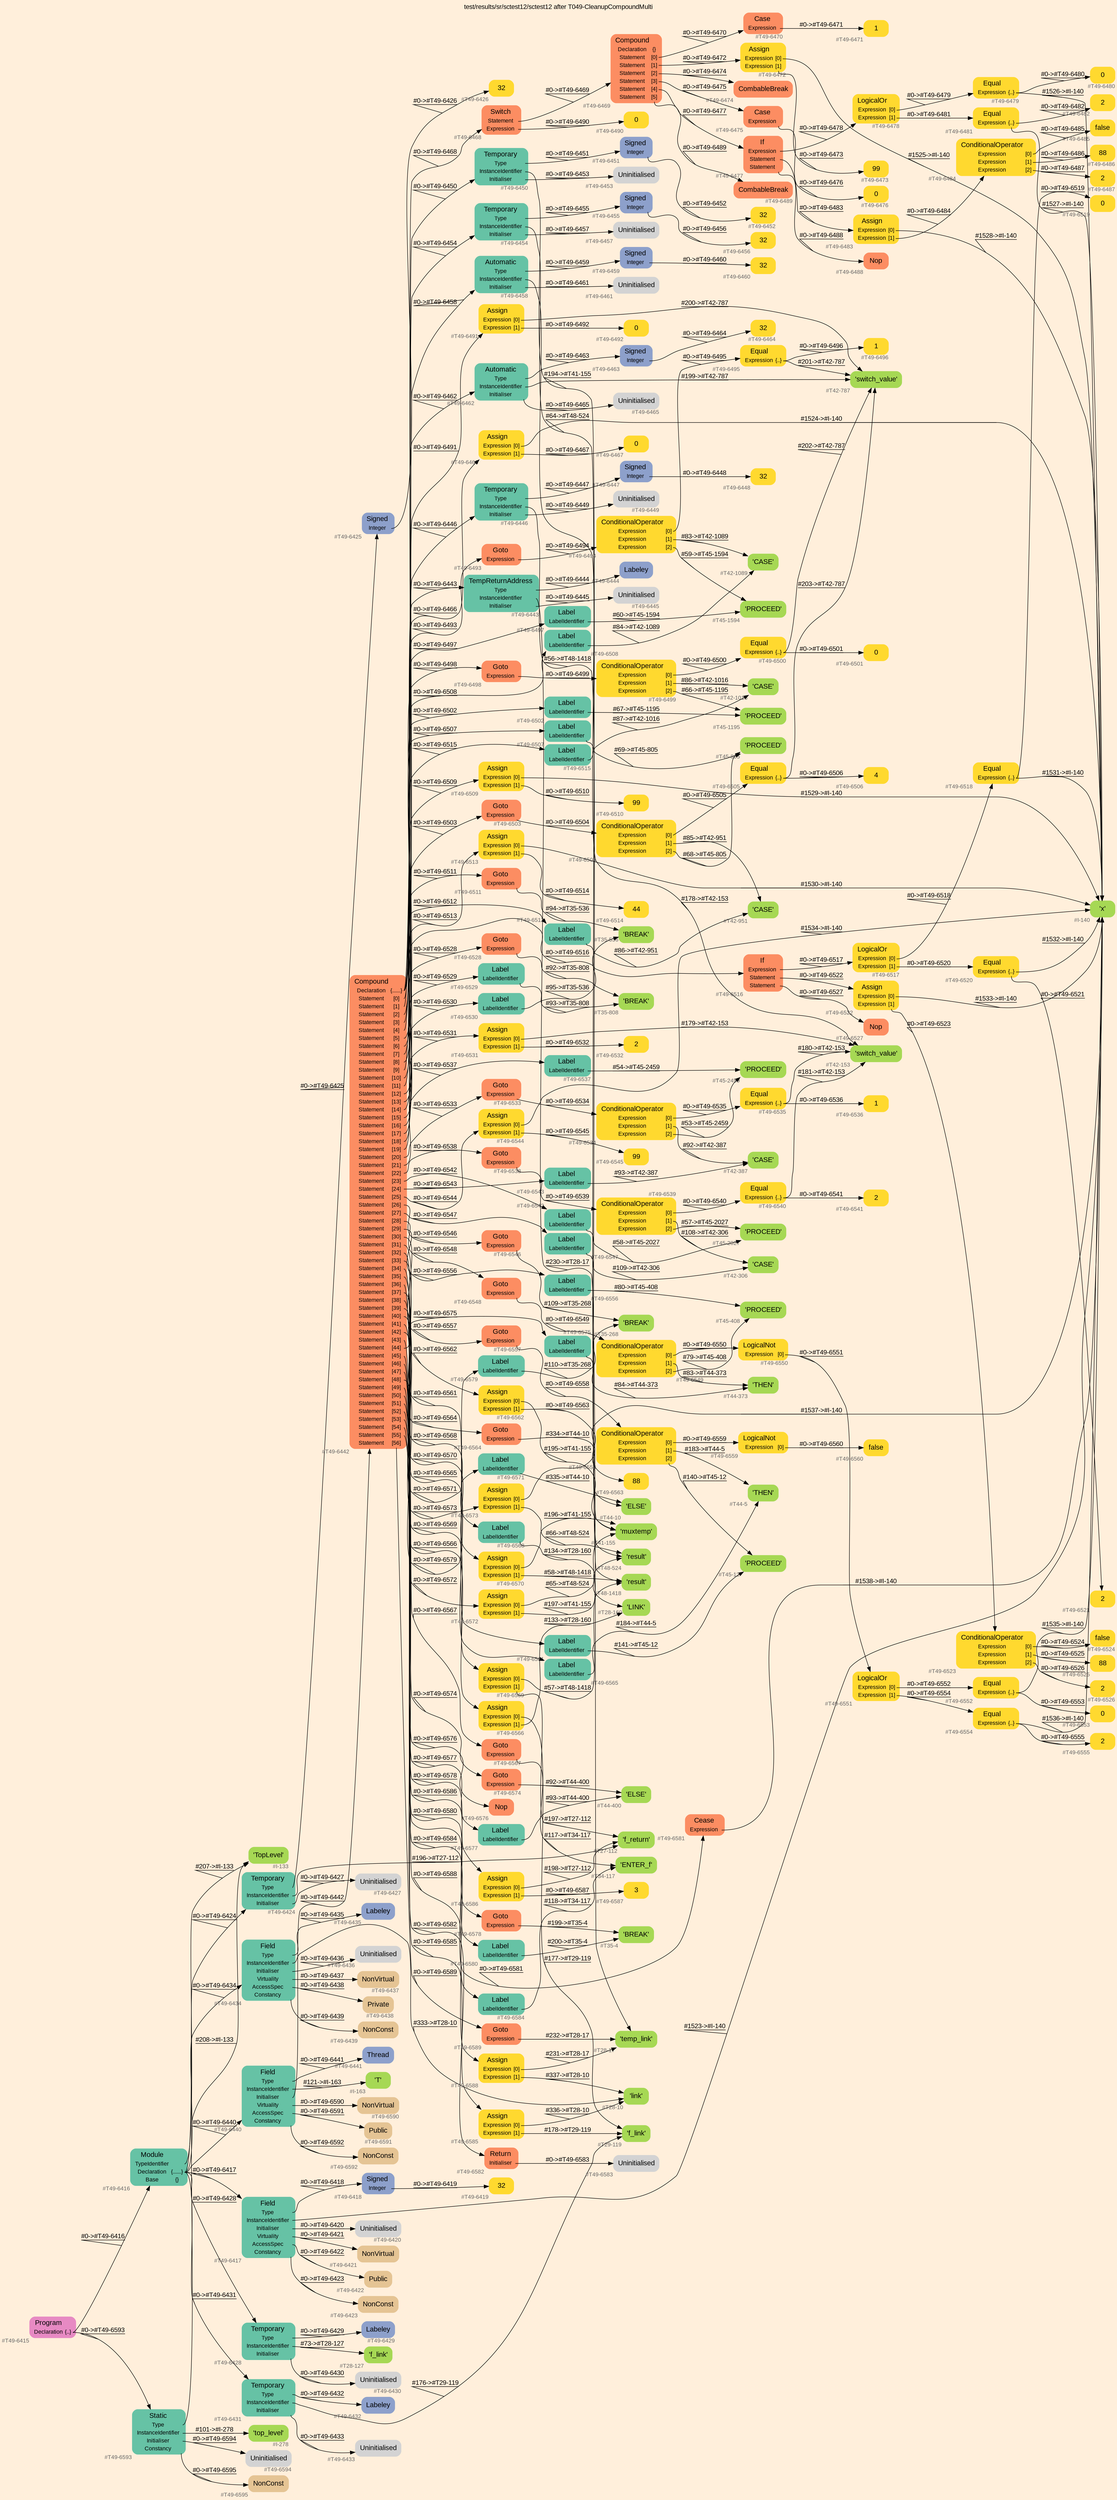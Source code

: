 digraph "test/results/sr/sctest12/sctest12 after T049-CleanupCompoundMulti" {
label = "test/results/sr/sctest12/sctest12 after T049-CleanupCompoundMulti"
labelloc = t
graph [
    rankdir = "LR"
    ranksep = 0.3
    bgcolor = antiquewhite1
    color = black
    fontcolor = black
    fontname = "Arial"
];
node [
    fontname = "Arial"
];
edge [
    fontname = "Arial"
];

// -------------------- node figure --------------------
// -------- block #T49-6415 ----------
"#T49-6415" [
    fillcolor = "/set28/4"
    xlabel = "#T49-6415"
    fontsize = "12"
    fontcolor = grey40
    shape = "plaintext"
    label = <<TABLE BORDER="0" CELLBORDER="0" CELLSPACING="0">
     <TR><TD><FONT COLOR="black" POINT-SIZE="15">Program</FONT></TD></TR>
     <TR><TD><FONT COLOR="black" POINT-SIZE="12">Declaration</FONT></TD><TD PORT="port0"><FONT COLOR="black" POINT-SIZE="12">{..}</FONT></TD></TR>
    </TABLE>>
    style = "rounded,filled"
];

// -------- block #T49-6416 ----------
"#T49-6416" [
    fillcolor = "/set28/1"
    xlabel = "#T49-6416"
    fontsize = "12"
    fontcolor = grey40
    shape = "plaintext"
    label = <<TABLE BORDER="0" CELLBORDER="0" CELLSPACING="0">
     <TR><TD><FONT COLOR="black" POINT-SIZE="15">Module</FONT></TD></TR>
     <TR><TD><FONT COLOR="black" POINT-SIZE="12">TypeIdentifier</FONT></TD><TD PORT="port0"></TD></TR>
     <TR><TD><FONT COLOR="black" POINT-SIZE="12">Declaration</FONT></TD><TD PORT="port1"><FONT COLOR="black" POINT-SIZE="12">{......}</FONT></TD></TR>
     <TR><TD><FONT COLOR="black" POINT-SIZE="12">Base</FONT></TD><TD PORT="port2"><FONT COLOR="black" POINT-SIZE="12">{}</FONT></TD></TR>
    </TABLE>>
    style = "rounded,filled"
];

// -------- block #I-133 ----------
"#I-133" [
    fillcolor = "/set28/5"
    xlabel = "#I-133"
    fontsize = "12"
    fontcolor = grey40
    shape = "plaintext"
    label = <<TABLE BORDER="0" CELLBORDER="0" CELLSPACING="0">
     <TR><TD><FONT COLOR="black" POINT-SIZE="15">'TopLevel'</FONT></TD></TR>
    </TABLE>>
    style = "rounded,filled"
];

// -------- block #T49-6417 ----------
"#T49-6417" [
    fillcolor = "/set28/1"
    xlabel = "#T49-6417"
    fontsize = "12"
    fontcolor = grey40
    shape = "plaintext"
    label = <<TABLE BORDER="0" CELLBORDER="0" CELLSPACING="0">
     <TR><TD><FONT COLOR="black" POINT-SIZE="15">Field</FONT></TD></TR>
     <TR><TD><FONT COLOR="black" POINT-SIZE="12">Type</FONT></TD><TD PORT="port0"></TD></TR>
     <TR><TD><FONT COLOR="black" POINT-SIZE="12">InstanceIdentifier</FONT></TD><TD PORT="port1"></TD></TR>
     <TR><TD><FONT COLOR="black" POINT-SIZE="12">Initialiser</FONT></TD><TD PORT="port2"></TD></TR>
     <TR><TD><FONT COLOR="black" POINT-SIZE="12">Virtuality</FONT></TD><TD PORT="port3"></TD></TR>
     <TR><TD><FONT COLOR="black" POINT-SIZE="12">AccessSpec</FONT></TD><TD PORT="port4"></TD></TR>
     <TR><TD><FONT COLOR="black" POINT-SIZE="12">Constancy</FONT></TD><TD PORT="port5"></TD></TR>
    </TABLE>>
    style = "rounded,filled"
];

// -------- block #T49-6418 ----------
"#T49-6418" [
    fillcolor = "/set28/3"
    xlabel = "#T49-6418"
    fontsize = "12"
    fontcolor = grey40
    shape = "plaintext"
    label = <<TABLE BORDER="0" CELLBORDER="0" CELLSPACING="0">
     <TR><TD><FONT COLOR="black" POINT-SIZE="15">Signed</FONT></TD></TR>
     <TR><TD><FONT COLOR="black" POINT-SIZE="12">Integer</FONT></TD><TD PORT="port0"></TD></TR>
    </TABLE>>
    style = "rounded,filled"
];

// -------- block #T49-6419 ----------
"#T49-6419" [
    fillcolor = "/set28/6"
    xlabel = "#T49-6419"
    fontsize = "12"
    fontcolor = grey40
    shape = "plaintext"
    label = <<TABLE BORDER="0" CELLBORDER="0" CELLSPACING="0">
     <TR><TD><FONT COLOR="black" POINT-SIZE="15">32</FONT></TD></TR>
    </TABLE>>
    style = "rounded,filled"
];

// -------- block #I-140 ----------
"#I-140" [
    fillcolor = "/set28/5"
    xlabel = "#I-140"
    fontsize = "12"
    fontcolor = grey40
    shape = "plaintext"
    label = <<TABLE BORDER="0" CELLBORDER="0" CELLSPACING="0">
     <TR><TD><FONT COLOR="black" POINT-SIZE="15">'x'</FONT></TD></TR>
    </TABLE>>
    style = "rounded,filled"
];

// -------- block #T49-6420 ----------
"#T49-6420" [
    xlabel = "#T49-6420"
    fontsize = "12"
    fontcolor = grey40
    shape = "plaintext"
    label = <<TABLE BORDER="0" CELLBORDER="0" CELLSPACING="0">
     <TR><TD><FONT COLOR="black" POINT-SIZE="15">Uninitialised</FONT></TD></TR>
    </TABLE>>
    style = "rounded,filled"
];

// -------- block #T49-6421 ----------
"#T49-6421" [
    fillcolor = "/set28/7"
    xlabel = "#T49-6421"
    fontsize = "12"
    fontcolor = grey40
    shape = "plaintext"
    label = <<TABLE BORDER="0" CELLBORDER="0" CELLSPACING="0">
     <TR><TD><FONT COLOR="black" POINT-SIZE="15">NonVirtual</FONT></TD></TR>
    </TABLE>>
    style = "rounded,filled"
];

// -------- block #T49-6422 ----------
"#T49-6422" [
    fillcolor = "/set28/7"
    xlabel = "#T49-6422"
    fontsize = "12"
    fontcolor = grey40
    shape = "plaintext"
    label = <<TABLE BORDER="0" CELLBORDER="0" CELLSPACING="0">
     <TR><TD><FONT COLOR="black" POINT-SIZE="15">Public</FONT></TD></TR>
    </TABLE>>
    style = "rounded,filled"
];

// -------- block #T49-6423 ----------
"#T49-6423" [
    fillcolor = "/set28/7"
    xlabel = "#T49-6423"
    fontsize = "12"
    fontcolor = grey40
    shape = "plaintext"
    label = <<TABLE BORDER="0" CELLBORDER="0" CELLSPACING="0">
     <TR><TD><FONT COLOR="black" POINT-SIZE="15">NonConst</FONT></TD></TR>
    </TABLE>>
    style = "rounded,filled"
];

// -------- block #T49-6424 ----------
"#T49-6424" [
    fillcolor = "/set28/1"
    xlabel = "#T49-6424"
    fontsize = "12"
    fontcolor = grey40
    shape = "plaintext"
    label = <<TABLE BORDER="0" CELLBORDER="0" CELLSPACING="0">
     <TR><TD><FONT COLOR="black" POINT-SIZE="15">Temporary</FONT></TD></TR>
     <TR><TD><FONT COLOR="black" POINT-SIZE="12">Type</FONT></TD><TD PORT="port0"></TD></TR>
     <TR><TD><FONT COLOR="black" POINT-SIZE="12">InstanceIdentifier</FONT></TD><TD PORT="port1"></TD></TR>
     <TR><TD><FONT COLOR="black" POINT-SIZE="12">Initialiser</FONT></TD><TD PORT="port2"></TD></TR>
    </TABLE>>
    style = "rounded,filled"
];

// -------- block #T49-6425 ----------
"#T49-6425" [
    fillcolor = "/set28/3"
    xlabel = "#T49-6425"
    fontsize = "12"
    fontcolor = grey40
    shape = "plaintext"
    label = <<TABLE BORDER="0" CELLBORDER="0" CELLSPACING="0">
     <TR><TD><FONT COLOR="black" POINT-SIZE="15">Signed</FONT></TD></TR>
     <TR><TD><FONT COLOR="black" POINT-SIZE="12">Integer</FONT></TD><TD PORT="port0"></TD></TR>
    </TABLE>>
    style = "rounded,filled"
];

// -------- block #T49-6426 ----------
"#T49-6426" [
    fillcolor = "/set28/6"
    xlabel = "#T49-6426"
    fontsize = "12"
    fontcolor = grey40
    shape = "plaintext"
    label = <<TABLE BORDER="0" CELLBORDER="0" CELLSPACING="0">
     <TR><TD><FONT COLOR="black" POINT-SIZE="15">32</FONT></TD></TR>
    </TABLE>>
    style = "rounded,filled"
];

// -------- block #T27-112 ----------
"#T27-112" [
    fillcolor = "/set28/5"
    xlabel = "#T27-112"
    fontsize = "12"
    fontcolor = grey40
    shape = "plaintext"
    label = <<TABLE BORDER="0" CELLBORDER="0" CELLSPACING="0">
     <TR><TD><FONT COLOR="black" POINT-SIZE="15">'f_return'</FONT></TD></TR>
    </TABLE>>
    style = "rounded,filled"
];

// -------- block #T49-6427 ----------
"#T49-6427" [
    xlabel = "#T49-6427"
    fontsize = "12"
    fontcolor = grey40
    shape = "plaintext"
    label = <<TABLE BORDER="0" CELLBORDER="0" CELLSPACING="0">
     <TR><TD><FONT COLOR="black" POINT-SIZE="15">Uninitialised</FONT></TD></TR>
    </TABLE>>
    style = "rounded,filled"
];

// -------- block #T49-6428 ----------
"#T49-6428" [
    fillcolor = "/set28/1"
    xlabel = "#T49-6428"
    fontsize = "12"
    fontcolor = grey40
    shape = "plaintext"
    label = <<TABLE BORDER="0" CELLBORDER="0" CELLSPACING="0">
     <TR><TD><FONT COLOR="black" POINT-SIZE="15">Temporary</FONT></TD></TR>
     <TR><TD><FONT COLOR="black" POINT-SIZE="12">Type</FONT></TD><TD PORT="port0"></TD></TR>
     <TR><TD><FONT COLOR="black" POINT-SIZE="12">InstanceIdentifier</FONT></TD><TD PORT="port1"></TD></TR>
     <TR><TD><FONT COLOR="black" POINT-SIZE="12">Initialiser</FONT></TD><TD PORT="port2"></TD></TR>
    </TABLE>>
    style = "rounded,filled"
];

// -------- block #T49-6429 ----------
"#T49-6429" [
    fillcolor = "/set28/3"
    xlabel = "#T49-6429"
    fontsize = "12"
    fontcolor = grey40
    shape = "plaintext"
    label = <<TABLE BORDER="0" CELLBORDER="0" CELLSPACING="0">
     <TR><TD><FONT COLOR="black" POINT-SIZE="15">Labeley</FONT></TD></TR>
    </TABLE>>
    style = "rounded,filled"
];

// -------- block #T28-127 ----------
"#T28-127" [
    fillcolor = "/set28/5"
    xlabel = "#T28-127"
    fontsize = "12"
    fontcolor = grey40
    shape = "plaintext"
    label = <<TABLE BORDER="0" CELLBORDER="0" CELLSPACING="0">
     <TR><TD><FONT COLOR="black" POINT-SIZE="15">'f_link'</FONT></TD></TR>
    </TABLE>>
    style = "rounded,filled"
];

// -------- block #T49-6430 ----------
"#T49-6430" [
    xlabel = "#T49-6430"
    fontsize = "12"
    fontcolor = grey40
    shape = "plaintext"
    label = <<TABLE BORDER="0" CELLBORDER="0" CELLSPACING="0">
     <TR><TD><FONT COLOR="black" POINT-SIZE="15">Uninitialised</FONT></TD></TR>
    </TABLE>>
    style = "rounded,filled"
];

// -------- block #T49-6431 ----------
"#T49-6431" [
    fillcolor = "/set28/1"
    xlabel = "#T49-6431"
    fontsize = "12"
    fontcolor = grey40
    shape = "plaintext"
    label = <<TABLE BORDER="0" CELLBORDER="0" CELLSPACING="0">
     <TR><TD><FONT COLOR="black" POINT-SIZE="15">Temporary</FONT></TD></TR>
     <TR><TD><FONT COLOR="black" POINT-SIZE="12">Type</FONT></TD><TD PORT="port0"></TD></TR>
     <TR><TD><FONT COLOR="black" POINT-SIZE="12">InstanceIdentifier</FONT></TD><TD PORT="port1"></TD></TR>
     <TR><TD><FONT COLOR="black" POINT-SIZE="12">Initialiser</FONT></TD><TD PORT="port2"></TD></TR>
    </TABLE>>
    style = "rounded,filled"
];

// -------- block #T49-6432 ----------
"#T49-6432" [
    fillcolor = "/set28/3"
    xlabel = "#T49-6432"
    fontsize = "12"
    fontcolor = grey40
    shape = "plaintext"
    label = <<TABLE BORDER="0" CELLBORDER="0" CELLSPACING="0">
     <TR><TD><FONT COLOR="black" POINT-SIZE="15">Labeley</FONT></TD></TR>
    </TABLE>>
    style = "rounded,filled"
];

// -------- block #T29-119 ----------
"#T29-119" [
    fillcolor = "/set28/5"
    xlabel = "#T29-119"
    fontsize = "12"
    fontcolor = grey40
    shape = "plaintext"
    label = <<TABLE BORDER="0" CELLBORDER="0" CELLSPACING="0">
     <TR><TD><FONT COLOR="black" POINT-SIZE="15">'f_link'</FONT></TD></TR>
    </TABLE>>
    style = "rounded,filled"
];

// -------- block #T49-6433 ----------
"#T49-6433" [
    xlabel = "#T49-6433"
    fontsize = "12"
    fontcolor = grey40
    shape = "plaintext"
    label = <<TABLE BORDER="0" CELLBORDER="0" CELLSPACING="0">
     <TR><TD><FONT COLOR="black" POINT-SIZE="15">Uninitialised</FONT></TD></TR>
    </TABLE>>
    style = "rounded,filled"
];

// -------- block #T49-6434 ----------
"#T49-6434" [
    fillcolor = "/set28/1"
    xlabel = "#T49-6434"
    fontsize = "12"
    fontcolor = grey40
    shape = "plaintext"
    label = <<TABLE BORDER="0" CELLBORDER="0" CELLSPACING="0">
     <TR><TD><FONT COLOR="black" POINT-SIZE="15">Field</FONT></TD></TR>
     <TR><TD><FONT COLOR="black" POINT-SIZE="12">Type</FONT></TD><TD PORT="port0"></TD></TR>
     <TR><TD><FONT COLOR="black" POINT-SIZE="12">InstanceIdentifier</FONT></TD><TD PORT="port1"></TD></TR>
     <TR><TD><FONT COLOR="black" POINT-SIZE="12">Initialiser</FONT></TD><TD PORT="port2"></TD></TR>
     <TR><TD><FONT COLOR="black" POINT-SIZE="12">Virtuality</FONT></TD><TD PORT="port3"></TD></TR>
     <TR><TD><FONT COLOR="black" POINT-SIZE="12">AccessSpec</FONT></TD><TD PORT="port4"></TD></TR>
     <TR><TD><FONT COLOR="black" POINT-SIZE="12">Constancy</FONT></TD><TD PORT="port5"></TD></TR>
    </TABLE>>
    style = "rounded,filled"
];

// -------- block #T49-6435 ----------
"#T49-6435" [
    fillcolor = "/set28/3"
    xlabel = "#T49-6435"
    fontsize = "12"
    fontcolor = grey40
    shape = "plaintext"
    label = <<TABLE BORDER="0" CELLBORDER="0" CELLSPACING="0">
     <TR><TD><FONT COLOR="black" POINT-SIZE="15">Labeley</FONT></TD></TR>
    </TABLE>>
    style = "rounded,filled"
];

// -------- block #T28-10 ----------
"#T28-10" [
    fillcolor = "/set28/5"
    xlabel = "#T28-10"
    fontsize = "12"
    fontcolor = grey40
    shape = "plaintext"
    label = <<TABLE BORDER="0" CELLBORDER="0" CELLSPACING="0">
     <TR><TD><FONT COLOR="black" POINT-SIZE="15">'link'</FONT></TD></TR>
    </TABLE>>
    style = "rounded,filled"
];

// -------- block #T49-6436 ----------
"#T49-6436" [
    xlabel = "#T49-6436"
    fontsize = "12"
    fontcolor = grey40
    shape = "plaintext"
    label = <<TABLE BORDER="0" CELLBORDER="0" CELLSPACING="0">
     <TR><TD><FONT COLOR="black" POINT-SIZE="15">Uninitialised</FONT></TD></TR>
    </TABLE>>
    style = "rounded,filled"
];

// -------- block #T49-6437 ----------
"#T49-6437" [
    fillcolor = "/set28/7"
    xlabel = "#T49-6437"
    fontsize = "12"
    fontcolor = grey40
    shape = "plaintext"
    label = <<TABLE BORDER="0" CELLBORDER="0" CELLSPACING="0">
     <TR><TD><FONT COLOR="black" POINT-SIZE="15">NonVirtual</FONT></TD></TR>
    </TABLE>>
    style = "rounded,filled"
];

// -------- block #T49-6438 ----------
"#T49-6438" [
    fillcolor = "/set28/7"
    xlabel = "#T49-6438"
    fontsize = "12"
    fontcolor = grey40
    shape = "plaintext"
    label = <<TABLE BORDER="0" CELLBORDER="0" CELLSPACING="0">
     <TR><TD><FONT COLOR="black" POINT-SIZE="15">Private</FONT></TD></TR>
    </TABLE>>
    style = "rounded,filled"
];

// -------- block #T49-6439 ----------
"#T49-6439" [
    fillcolor = "/set28/7"
    xlabel = "#T49-6439"
    fontsize = "12"
    fontcolor = grey40
    shape = "plaintext"
    label = <<TABLE BORDER="0" CELLBORDER="0" CELLSPACING="0">
     <TR><TD><FONT COLOR="black" POINT-SIZE="15">NonConst</FONT></TD></TR>
    </TABLE>>
    style = "rounded,filled"
];

// -------- block #T49-6440 ----------
"#T49-6440" [
    fillcolor = "/set28/1"
    xlabel = "#T49-6440"
    fontsize = "12"
    fontcolor = grey40
    shape = "plaintext"
    label = <<TABLE BORDER="0" CELLBORDER="0" CELLSPACING="0">
     <TR><TD><FONT COLOR="black" POINT-SIZE="15">Field</FONT></TD></TR>
     <TR><TD><FONT COLOR="black" POINT-SIZE="12">Type</FONT></TD><TD PORT="port0"></TD></TR>
     <TR><TD><FONT COLOR="black" POINT-SIZE="12">InstanceIdentifier</FONT></TD><TD PORT="port1"></TD></TR>
     <TR><TD><FONT COLOR="black" POINT-SIZE="12">Initialiser</FONT></TD><TD PORT="port2"></TD></TR>
     <TR><TD><FONT COLOR="black" POINT-SIZE="12">Virtuality</FONT></TD><TD PORT="port3"></TD></TR>
     <TR><TD><FONT COLOR="black" POINT-SIZE="12">AccessSpec</FONT></TD><TD PORT="port4"></TD></TR>
     <TR><TD><FONT COLOR="black" POINT-SIZE="12">Constancy</FONT></TD><TD PORT="port5"></TD></TR>
    </TABLE>>
    style = "rounded,filled"
];

// -------- block #T49-6441 ----------
"#T49-6441" [
    fillcolor = "/set28/3"
    xlabel = "#T49-6441"
    fontsize = "12"
    fontcolor = grey40
    shape = "plaintext"
    label = <<TABLE BORDER="0" CELLBORDER="0" CELLSPACING="0">
     <TR><TD><FONT COLOR="black" POINT-SIZE="15">Thread</FONT></TD></TR>
    </TABLE>>
    style = "rounded,filled"
];

// -------- block #I-163 ----------
"#I-163" [
    fillcolor = "/set28/5"
    xlabel = "#I-163"
    fontsize = "12"
    fontcolor = grey40
    shape = "plaintext"
    label = <<TABLE BORDER="0" CELLBORDER="0" CELLSPACING="0">
     <TR><TD><FONT COLOR="black" POINT-SIZE="15">'T'</FONT></TD></TR>
    </TABLE>>
    style = "rounded,filled"
];

// -------- block #T49-6442 ----------
"#T49-6442" [
    fillcolor = "/set28/2"
    xlabel = "#T49-6442"
    fontsize = "12"
    fontcolor = grey40
    shape = "plaintext"
    label = <<TABLE BORDER="0" CELLBORDER="0" CELLSPACING="0">
     <TR><TD><FONT COLOR="black" POINT-SIZE="15">Compound</FONT></TD></TR>
     <TR><TD><FONT COLOR="black" POINT-SIZE="12">Declaration</FONT></TD><TD PORT="port0"><FONT COLOR="black" POINT-SIZE="12">{......}</FONT></TD></TR>
     <TR><TD><FONT COLOR="black" POINT-SIZE="12">Statement</FONT></TD><TD PORT="port1"><FONT COLOR="black" POINT-SIZE="12">[0]</FONT></TD></TR>
     <TR><TD><FONT COLOR="black" POINT-SIZE="12">Statement</FONT></TD><TD PORT="port2"><FONT COLOR="black" POINT-SIZE="12">[1]</FONT></TD></TR>
     <TR><TD><FONT COLOR="black" POINT-SIZE="12">Statement</FONT></TD><TD PORT="port3"><FONT COLOR="black" POINT-SIZE="12">[2]</FONT></TD></TR>
     <TR><TD><FONT COLOR="black" POINT-SIZE="12">Statement</FONT></TD><TD PORT="port4"><FONT COLOR="black" POINT-SIZE="12">[3]</FONT></TD></TR>
     <TR><TD><FONT COLOR="black" POINT-SIZE="12">Statement</FONT></TD><TD PORT="port5"><FONT COLOR="black" POINT-SIZE="12">[4]</FONT></TD></TR>
     <TR><TD><FONT COLOR="black" POINT-SIZE="12">Statement</FONT></TD><TD PORT="port6"><FONT COLOR="black" POINT-SIZE="12">[5]</FONT></TD></TR>
     <TR><TD><FONT COLOR="black" POINT-SIZE="12">Statement</FONT></TD><TD PORT="port7"><FONT COLOR="black" POINT-SIZE="12">[6]</FONT></TD></TR>
     <TR><TD><FONT COLOR="black" POINT-SIZE="12">Statement</FONT></TD><TD PORT="port8"><FONT COLOR="black" POINT-SIZE="12">[7]</FONT></TD></TR>
     <TR><TD><FONT COLOR="black" POINT-SIZE="12">Statement</FONT></TD><TD PORT="port9"><FONT COLOR="black" POINT-SIZE="12">[8]</FONT></TD></TR>
     <TR><TD><FONT COLOR="black" POINT-SIZE="12">Statement</FONT></TD><TD PORT="port10"><FONT COLOR="black" POINT-SIZE="12">[9]</FONT></TD></TR>
     <TR><TD><FONT COLOR="black" POINT-SIZE="12">Statement</FONT></TD><TD PORT="port11"><FONT COLOR="black" POINT-SIZE="12">[10]</FONT></TD></TR>
     <TR><TD><FONT COLOR="black" POINT-SIZE="12">Statement</FONT></TD><TD PORT="port12"><FONT COLOR="black" POINT-SIZE="12">[11]</FONT></TD></TR>
     <TR><TD><FONT COLOR="black" POINT-SIZE="12">Statement</FONT></TD><TD PORT="port13"><FONT COLOR="black" POINT-SIZE="12">[12]</FONT></TD></TR>
     <TR><TD><FONT COLOR="black" POINT-SIZE="12">Statement</FONT></TD><TD PORT="port14"><FONT COLOR="black" POINT-SIZE="12">[13]</FONT></TD></TR>
     <TR><TD><FONT COLOR="black" POINT-SIZE="12">Statement</FONT></TD><TD PORT="port15"><FONT COLOR="black" POINT-SIZE="12">[14]</FONT></TD></TR>
     <TR><TD><FONT COLOR="black" POINT-SIZE="12">Statement</FONT></TD><TD PORT="port16"><FONT COLOR="black" POINT-SIZE="12">[15]</FONT></TD></TR>
     <TR><TD><FONT COLOR="black" POINT-SIZE="12">Statement</FONT></TD><TD PORT="port17"><FONT COLOR="black" POINT-SIZE="12">[16]</FONT></TD></TR>
     <TR><TD><FONT COLOR="black" POINT-SIZE="12">Statement</FONT></TD><TD PORT="port18"><FONT COLOR="black" POINT-SIZE="12">[17]</FONT></TD></TR>
     <TR><TD><FONT COLOR="black" POINT-SIZE="12">Statement</FONT></TD><TD PORT="port19"><FONT COLOR="black" POINT-SIZE="12">[18]</FONT></TD></TR>
     <TR><TD><FONT COLOR="black" POINT-SIZE="12">Statement</FONT></TD><TD PORT="port20"><FONT COLOR="black" POINT-SIZE="12">[19]</FONT></TD></TR>
     <TR><TD><FONT COLOR="black" POINT-SIZE="12">Statement</FONT></TD><TD PORT="port21"><FONT COLOR="black" POINT-SIZE="12">[20]</FONT></TD></TR>
     <TR><TD><FONT COLOR="black" POINT-SIZE="12">Statement</FONT></TD><TD PORT="port22"><FONT COLOR="black" POINT-SIZE="12">[21]</FONT></TD></TR>
     <TR><TD><FONT COLOR="black" POINT-SIZE="12">Statement</FONT></TD><TD PORT="port23"><FONT COLOR="black" POINT-SIZE="12">[22]</FONT></TD></TR>
     <TR><TD><FONT COLOR="black" POINT-SIZE="12">Statement</FONT></TD><TD PORT="port24"><FONT COLOR="black" POINT-SIZE="12">[23]</FONT></TD></TR>
     <TR><TD><FONT COLOR="black" POINT-SIZE="12">Statement</FONT></TD><TD PORT="port25"><FONT COLOR="black" POINT-SIZE="12">[24]</FONT></TD></TR>
     <TR><TD><FONT COLOR="black" POINT-SIZE="12">Statement</FONT></TD><TD PORT="port26"><FONT COLOR="black" POINT-SIZE="12">[25]</FONT></TD></TR>
     <TR><TD><FONT COLOR="black" POINT-SIZE="12">Statement</FONT></TD><TD PORT="port27"><FONT COLOR="black" POINT-SIZE="12">[26]</FONT></TD></TR>
     <TR><TD><FONT COLOR="black" POINT-SIZE="12">Statement</FONT></TD><TD PORT="port28"><FONT COLOR="black" POINT-SIZE="12">[27]</FONT></TD></TR>
     <TR><TD><FONT COLOR="black" POINT-SIZE="12">Statement</FONT></TD><TD PORT="port29"><FONT COLOR="black" POINT-SIZE="12">[28]</FONT></TD></TR>
     <TR><TD><FONT COLOR="black" POINT-SIZE="12">Statement</FONT></TD><TD PORT="port30"><FONT COLOR="black" POINT-SIZE="12">[29]</FONT></TD></TR>
     <TR><TD><FONT COLOR="black" POINT-SIZE="12">Statement</FONT></TD><TD PORT="port31"><FONT COLOR="black" POINT-SIZE="12">[30]</FONT></TD></TR>
     <TR><TD><FONT COLOR="black" POINT-SIZE="12">Statement</FONT></TD><TD PORT="port32"><FONT COLOR="black" POINT-SIZE="12">[31]</FONT></TD></TR>
     <TR><TD><FONT COLOR="black" POINT-SIZE="12">Statement</FONT></TD><TD PORT="port33"><FONT COLOR="black" POINT-SIZE="12">[32]</FONT></TD></TR>
     <TR><TD><FONT COLOR="black" POINT-SIZE="12">Statement</FONT></TD><TD PORT="port34"><FONT COLOR="black" POINT-SIZE="12">[33]</FONT></TD></TR>
     <TR><TD><FONT COLOR="black" POINT-SIZE="12">Statement</FONT></TD><TD PORT="port35"><FONT COLOR="black" POINT-SIZE="12">[34]</FONT></TD></TR>
     <TR><TD><FONT COLOR="black" POINT-SIZE="12">Statement</FONT></TD><TD PORT="port36"><FONT COLOR="black" POINT-SIZE="12">[35]</FONT></TD></TR>
     <TR><TD><FONT COLOR="black" POINT-SIZE="12">Statement</FONT></TD><TD PORT="port37"><FONT COLOR="black" POINT-SIZE="12">[36]</FONT></TD></TR>
     <TR><TD><FONT COLOR="black" POINT-SIZE="12">Statement</FONT></TD><TD PORT="port38"><FONT COLOR="black" POINT-SIZE="12">[37]</FONT></TD></TR>
     <TR><TD><FONT COLOR="black" POINT-SIZE="12">Statement</FONT></TD><TD PORT="port39"><FONT COLOR="black" POINT-SIZE="12">[38]</FONT></TD></TR>
     <TR><TD><FONT COLOR="black" POINT-SIZE="12">Statement</FONT></TD><TD PORT="port40"><FONT COLOR="black" POINT-SIZE="12">[39]</FONT></TD></TR>
     <TR><TD><FONT COLOR="black" POINT-SIZE="12">Statement</FONT></TD><TD PORT="port41"><FONT COLOR="black" POINT-SIZE="12">[40]</FONT></TD></TR>
     <TR><TD><FONT COLOR="black" POINT-SIZE="12">Statement</FONT></TD><TD PORT="port42"><FONT COLOR="black" POINT-SIZE="12">[41]</FONT></TD></TR>
     <TR><TD><FONT COLOR="black" POINT-SIZE="12">Statement</FONT></TD><TD PORT="port43"><FONT COLOR="black" POINT-SIZE="12">[42]</FONT></TD></TR>
     <TR><TD><FONT COLOR="black" POINT-SIZE="12">Statement</FONT></TD><TD PORT="port44"><FONT COLOR="black" POINT-SIZE="12">[43]</FONT></TD></TR>
     <TR><TD><FONT COLOR="black" POINT-SIZE="12">Statement</FONT></TD><TD PORT="port45"><FONT COLOR="black" POINT-SIZE="12">[44]</FONT></TD></TR>
     <TR><TD><FONT COLOR="black" POINT-SIZE="12">Statement</FONT></TD><TD PORT="port46"><FONT COLOR="black" POINT-SIZE="12">[45]</FONT></TD></TR>
     <TR><TD><FONT COLOR="black" POINT-SIZE="12">Statement</FONT></TD><TD PORT="port47"><FONT COLOR="black" POINT-SIZE="12">[46]</FONT></TD></TR>
     <TR><TD><FONT COLOR="black" POINT-SIZE="12">Statement</FONT></TD><TD PORT="port48"><FONT COLOR="black" POINT-SIZE="12">[47]</FONT></TD></TR>
     <TR><TD><FONT COLOR="black" POINT-SIZE="12">Statement</FONT></TD><TD PORT="port49"><FONT COLOR="black" POINT-SIZE="12">[48]</FONT></TD></TR>
     <TR><TD><FONT COLOR="black" POINT-SIZE="12">Statement</FONT></TD><TD PORT="port50"><FONT COLOR="black" POINT-SIZE="12">[49]</FONT></TD></TR>
     <TR><TD><FONT COLOR="black" POINT-SIZE="12">Statement</FONT></TD><TD PORT="port51"><FONT COLOR="black" POINT-SIZE="12">[50]</FONT></TD></TR>
     <TR><TD><FONT COLOR="black" POINT-SIZE="12">Statement</FONT></TD><TD PORT="port52"><FONT COLOR="black" POINT-SIZE="12">[51]</FONT></TD></TR>
     <TR><TD><FONT COLOR="black" POINT-SIZE="12">Statement</FONT></TD><TD PORT="port53"><FONT COLOR="black" POINT-SIZE="12">[52]</FONT></TD></TR>
     <TR><TD><FONT COLOR="black" POINT-SIZE="12">Statement</FONT></TD><TD PORT="port54"><FONT COLOR="black" POINT-SIZE="12">[53]</FONT></TD></TR>
     <TR><TD><FONT COLOR="black" POINT-SIZE="12">Statement</FONT></TD><TD PORT="port55"><FONT COLOR="black" POINT-SIZE="12">[54]</FONT></TD></TR>
     <TR><TD><FONT COLOR="black" POINT-SIZE="12">Statement</FONT></TD><TD PORT="port56"><FONT COLOR="black" POINT-SIZE="12">[55]</FONT></TD></TR>
     <TR><TD><FONT COLOR="black" POINT-SIZE="12">Statement</FONT></TD><TD PORT="port57"><FONT COLOR="black" POINT-SIZE="12">[56]</FONT></TD></TR>
    </TABLE>>
    style = "rounded,filled"
];

// -------- block #T49-6443 ----------
"#T49-6443" [
    fillcolor = "/set28/1"
    xlabel = "#T49-6443"
    fontsize = "12"
    fontcolor = grey40
    shape = "plaintext"
    label = <<TABLE BORDER="0" CELLBORDER="0" CELLSPACING="0">
     <TR><TD><FONT COLOR="black" POINT-SIZE="15">TempReturnAddress</FONT></TD></TR>
     <TR><TD><FONT COLOR="black" POINT-SIZE="12">Type</FONT></TD><TD PORT="port0"></TD></TR>
     <TR><TD><FONT COLOR="black" POINT-SIZE="12">InstanceIdentifier</FONT></TD><TD PORT="port1"></TD></TR>
     <TR><TD><FONT COLOR="black" POINT-SIZE="12">Initialiser</FONT></TD><TD PORT="port2"></TD></TR>
    </TABLE>>
    style = "rounded,filled"
];

// -------- block #T49-6444 ----------
"#T49-6444" [
    fillcolor = "/set28/3"
    xlabel = "#T49-6444"
    fontsize = "12"
    fontcolor = grey40
    shape = "plaintext"
    label = <<TABLE BORDER="0" CELLBORDER="0" CELLSPACING="0">
     <TR><TD><FONT COLOR="black" POINT-SIZE="15">Labeley</FONT></TD></TR>
    </TABLE>>
    style = "rounded,filled"
];

// -------- block #T28-17 ----------
"#T28-17" [
    fillcolor = "/set28/5"
    xlabel = "#T28-17"
    fontsize = "12"
    fontcolor = grey40
    shape = "plaintext"
    label = <<TABLE BORDER="0" CELLBORDER="0" CELLSPACING="0">
     <TR><TD><FONT COLOR="black" POINT-SIZE="15">'temp_link'</FONT></TD></TR>
    </TABLE>>
    style = "rounded,filled"
];

// -------- block #T49-6445 ----------
"#T49-6445" [
    xlabel = "#T49-6445"
    fontsize = "12"
    fontcolor = grey40
    shape = "plaintext"
    label = <<TABLE BORDER="0" CELLBORDER="0" CELLSPACING="0">
     <TR><TD><FONT COLOR="black" POINT-SIZE="15">Uninitialised</FONT></TD></TR>
    </TABLE>>
    style = "rounded,filled"
];

// -------- block #T49-6446 ----------
"#T49-6446" [
    fillcolor = "/set28/1"
    xlabel = "#T49-6446"
    fontsize = "12"
    fontcolor = grey40
    shape = "plaintext"
    label = <<TABLE BORDER="0" CELLBORDER="0" CELLSPACING="0">
     <TR><TD><FONT COLOR="black" POINT-SIZE="15">Temporary</FONT></TD></TR>
     <TR><TD><FONT COLOR="black" POINT-SIZE="12">Type</FONT></TD><TD PORT="port0"></TD></TR>
     <TR><TD><FONT COLOR="black" POINT-SIZE="12">InstanceIdentifier</FONT></TD><TD PORT="port1"></TD></TR>
     <TR><TD><FONT COLOR="black" POINT-SIZE="12">Initialiser</FONT></TD><TD PORT="port2"></TD></TR>
    </TABLE>>
    style = "rounded,filled"
];

// -------- block #T49-6447 ----------
"#T49-6447" [
    fillcolor = "/set28/3"
    xlabel = "#T49-6447"
    fontsize = "12"
    fontcolor = grey40
    shape = "plaintext"
    label = <<TABLE BORDER="0" CELLBORDER="0" CELLSPACING="0">
     <TR><TD><FONT COLOR="black" POINT-SIZE="15">Signed</FONT></TD></TR>
     <TR><TD><FONT COLOR="black" POINT-SIZE="12">Integer</FONT></TD><TD PORT="port0"></TD></TR>
    </TABLE>>
    style = "rounded,filled"
];

// -------- block #T49-6448 ----------
"#T49-6448" [
    fillcolor = "/set28/6"
    xlabel = "#T49-6448"
    fontsize = "12"
    fontcolor = grey40
    shape = "plaintext"
    label = <<TABLE BORDER="0" CELLBORDER="0" CELLSPACING="0">
     <TR><TD><FONT COLOR="black" POINT-SIZE="15">32</FONT></TD></TR>
    </TABLE>>
    style = "rounded,filled"
];

// -------- block #T48-1418 ----------
"#T48-1418" [
    fillcolor = "/set28/5"
    xlabel = "#T48-1418"
    fontsize = "12"
    fontcolor = grey40
    shape = "plaintext"
    label = <<TABLE BORDER="0" CELLBORDER="0" CELLSPACING="0">
     <TR><TD><FONT COLOR="black" POINT-SIZE="15">'result'</FONT></TD></TR>
    </TABLE>>
    style = "rounded,filled"
];

// -------- block #T49-6449 ----------
"#T49-6449" [
    xlabel = "#T49-6449"
    fontsize = "12"
    fontcolor = grey40
    shape = "plaintext"
    label = <<TABLE BORDER="0" CELLBORDER="0" CELLSPACING="0">
     <TR><TD><FONT COLOR="black" POINT-SIZE="15">Uninitialised</FONT></TD></TR>
    </TABLE>>
    style = "rounded,filled"
];

// -------- block #T49-6450 ----------
"#T49-6450" [
    fillcolor = "/set28/1"
    xlabel = "#T49-6450"
    fontsize = "12"
    fontcolor = grey40
    shape = "plaintext"
    label = <<TABLE BORDER="0" CELLBORDER="0" CELLSPACING="0">
     <TR><TD><FONT COLOR="black" POINT-SIZE="15">Temporary</FONT></TD></TR>
     <TR><TD><FONT COLOR="black" POINT-SIZE="12">Type</FONT></TD><TD PORT="port0"></TD></TR>
     <TR><TD><FONT COLOR="black" POINT-SIZE="12">InstanceIdentifier</FONT></TD><TD PORT="port1"></TD></TR>
     <TR><TD><FONT COLOR="black" POINT-SIZE="12">Initialiser</FONT></TD><TD PORT="port2"></TD></TR>
    </TABLE>>
    style = "rounded,filled"
];

// -------- block #T49-6451 ----------
"#T49-6451" [
    fillcolor = "/set28/3"
    xlabel = "#T49-6451"
    fontsize = "12"
    fontcolor = grey40
    shape = "plaintext"
    label = <<TABLE BORDER="0" CELLBORDER="0" CELLSPACING="0">
     <TR><TD><FONT COLOR="black" POINT-SIZE="15">Signed</FONT></TD></TR>
     <TR><TD><FONT COLOR="black" POINT-SIZE="12">Integer</FONT></TD><TD PORT="port0"></TD></TR>
    </TABLE>>
    style = "rounded,filled"
];

// -------- block #T49-6452 ----------
"#T49-6452" [
    fillcolor = "/set28/6"
    xlabel = "#T49-6452"
    fontsize = "12"
    fontcolor = grey40
    shape = "plaintext"
    label = <<TABLE BORDER="0" CELLBORDER="0" CELLSPACING="0">
     <TR><TD><FONT COLOR="black" POINT-SIZE="15">32</FONT></TD></TR>
    </TABLE>>
    style = "rounded,filled"
];

// -------- block #T41-155 ----------
"#T41-155" [
    fillcolor = "/set28/5"
    xlabel = "#T41-155"
    fontsize = "12"
    fontcolor = grey40
    shape = "plaintext"
    label = <<TABLE BORDER="0" CELLBORDER="0" CELLSPACING="0">
     <TR><TD><FONT COLOR="black" POINT-SIZE="15">'muxtemp'</FONT></TD></TR>
    </TABLE>>
    style = "rounded,filled"
];

// -------- block #T49-6453 ----------
"#T49-6453" [
    xlabel = "#T49-6453"
    fontsize = "12"
    fontcolor = grey40
    shape = "plaintext"
    label = <<TABLE BORDER="0" CELLBORDER="0" CELLSPACING="0">
     <TR><TD><FONT COLOR="black" POINT-SIZE="15">Uninitialised</FONT></TD></TR>
    </TABLE>>
    style = "rounded,filled"
];

// -------- block #T49-6454 ----------
"#T49-6454" [
    fillcolor = "/set28/1"
    xlabel = "#T49-6454"
    fontsize = "12"
    fontcolor = grey40
    shape = "plaintext"
    label = <<TABLE BORDER="0" CELLBORDER="0" CELLSPACING="0">
     <TR><TD><FONT COLOR="black" POINT-SIZE="15">Temporary</FONT></TD></TR>
     <TR><TD><FONT COLOR="black" POINT-SIZE="12">Type</FONT></TD><TD PORT="port0"></TD></TR>
     <TR><TD><FONT COLOR="black" POINT-SIZE="12">InstanceIdentifier</FONT></TD><TD PORT="port1"></TD></TR>
     <TR><TD><FONT COLOR="black" POINT-SIZE="12">Initialiser</FONT></TD><TD PORT="port2"></TD></TR>
    </TABLE>>
    style = "rounded,filled"
];

// -------- block #T49-6455 ----------
"#T49-6455" [
    fillcolor = "/set28/3"
    xlabel = "#T49-6455"
    fontsize = "12"
    fontcolor = grey40
    shape = "plaintext"
    label = <<TABLE BORDER="0" CELLBORDER="0" CELLSPACING="0">
     <TR><TD><FONT COLOR="black" POINT-SIZE="15">Signed</FONT></TD></TR>
     <TR><TD><FONT COLOR="black" POINT-SIZE="12">Integer</FONT></TD><TD PORT="port0"></TD></TR>
    </TABLE>>
    style = "rounded,filled"
];

// -------- block #T49-6456 ----------
"#T49-6456" [
    fillcolor = "/set28/6"
    xlabel = "#T49-6456"
    fontsize = "12"
    fontcolor = grey40
    shape = "plaintext"
    label = <<TABLE BORDER="0" CELLBORDER="0" CELLSPACING="0">
     <TR><TD><FONT COLOR="black" POINT-SIZE="15">32</FONT></TD></TR>
    </TABLE>>
    style = "rounded,filled"
];

// -------- block #T48-524 ----------
"#T48-524" [
    fillcolor = "/set28/5"
    xlabel = "#T48-524"
    fontsize = "12"
    fontcolor = grey40
    shape = "plaintext"
    label = <<TABLE BORDER="0" CELLBORDER="0" CELLSPACING="0">
     <TR><TD><FONT COLOR="black" POINT-SIZE="15">'result'</FONT></TD></TR>
    </TABLE>>
    style = "rounded,filled"
];

// -------- block #T49-6457 ----------
"#T49-6457" [
    xlabel = "#T49-6457"
    fontsize = "12"
    fontcolor = grey40
    shape = "plaintext"
    label = <<TABLE BORDER="0" CELLBORDER="0" CELLSPACING="0">
     <TR><TD><FONT COLOR="black" POINT-SIZE="15">Uninitialised</FONT></TD></TR>
    </TABLE>>
    style = "rounded,filled"
];

// -------- block #T49-6458 ----------
"#T49-6458" [
    fillcolor = "/set28/1"
    xlabel = "#T49-6458"
    fontsize = "12"
    fontcolor = grey40
    shape = "plaintext"
    label = <<TABLE BORDER="0" CELLBORDER="0" CELLSPACING="0">
     <TR><TD><FONT COLOR="black" POINT-SIZE="15">Automatic</FONT></TD></TR>
     <TR><TD><FONT COLOR="black" POINT-SIZE="12">Type</FONT></TD><TD PORT="port0"></TD></TR>
     <TR><TD><FONT COLOR="black" POINT-SIZE="12">InstanceIdentifier</FONT></TD><TD PORT="port1"></TD></TR>
     <TR><TD><FONT COLOR="black" POINT-SIZE="12">Initialiser</FONT></TD><TD PORT="port2"></TD></TR>
    </TABLE>>
    style = "rounded,filled"
];

// -------- block #T49-6459 ----------
"#T49-6459" [
    fillcolor = "/set28/3"
    xlabel = "#T49-6459"
    fontsize = "12"
    fontcolor = grey40
    shape = "plaintext"
    label = <<TABLE BORDER="0" CELLBORDER="0" CELLSPACING="0">
     <TR><TD><FONT COLOR="black" POINT-SIZE="15">Signed</FONT></TD></TR>
     <TR><TD><FONT COLOR="black" POINT-SIZE="12">Integer</FONT></TD><TD PORT="port0"></TD></TR>
    </TABLE>>
    style = "rounded,filled"
];

// -------- block #T49-6460 ----------
"#T49-6460" [
    fillcolor = "/set28/6"
    xlabel = "#T49-6460"
    fontsize = "12"
    fontcolor = grey40
    shape = "plaintext"
    label = <<TABLE BORDER="0" CELLBORDER="0" CELLSPACING="0">
     <TR><TD><FONT COLOR="black" POINT-SIZE="15">32</FONT></TD></TR>
    </TABLE>>
    style = "rounded,filled"
];

// -------- block #T42-153 ----------
"#T42-153" [
    fillcolor = "/set28/5"
    xlabel = "#T42-153"
    fontsize = "12"
    fontcolor = grey40
    shape = "plaintext"
    label = <<TABLE BORDER="0" CELLBORDER="0" CELLSPACING="0">
     <TR><TD><FONT COLOR="black" POINT-SIZE="15">'switch_value'</FONT></TD></TR>
    </TABLE>>
    style = "rounded,filled"
];

// -------- block #T49-6461 ----------
"#T49-6461" [
    xlabel = "#T49-6461"
    fontsize = "12"
    fontcolor = grey40
    shape = "plaintext"
    label = <<TABLE BORDER="0" CELLBORDER="0" CELLSPACING="0">
     <TR><TD><FONT COLOR="black" POINT-SIZE="15">Uninitialised</FONT></TD></TR>
    </TABLE>>
    style = "rounded,filled"
];

// -------- block #T49-6462 ----------
"#T49-6462" [
    fillcolor = "/set28/1"
    xlabel = "#T49-6462"
    fontsize = "12"
    fontcolor = grey40
    shape = "plaintext"
    label = <<TABLE BORDER="0" CELLBORDER="0" CELLSPACING="0">
     <TR><TD><FONT COLOR="black" POINT-SIZE="15">Automatic</FONT></TD></TR>
     <TR><TD><FONT COLOR="black" POINT-SIZE="12">Type</FONT></TD><TD PORT="port0"></TD></TR>
     <TR><TD><FONT COLOR="black" POINT-SIZE="12">InstanceIdentifier</FONT></TD><TD PORT="port1"></TD></TR>
     <TR><TD><FONT COLOR="black" POINT-SIZE="12">Initialiser</FONT></TD><TD PORT="port2"></TD></TR>
    </TABLE>>
    style = "rounded,filled"
];

// -------- block #T49-6463 ----------
"#T49-6463" [
    fillcolor = "/set28/3"
    xlabel = "#T49-6463"
    fontsize = "12"
    fontcolor = grey40
    shape = "plaintext"
    label = <<TABLE BORDER="0" CELLBORDER="0" CELLSPACING="0">
     <TR><TD><FONT COLOR="black" POINT-SIZE="15">Signed</FONT></TD></TR>
     <TR><TD><FONT COLOR="black" POINT-SIZE="12">Integer</FONT></TD><TD PORT="port0"></TD></TR>
    </TABLE>>
    style = "rounded,filled"
];

// -------- block #T49-6464 ----------
"#T49-6464" [
    fillcolor = "/set28/6"
    xlabel = "#T49-6464"
    fontsize = "12"
    fontcolor = grey40
    shape = "plaintext"
    label = <<TABLE BORDER="0" CELLBORDER="0" CELLSPACING="0">
     <TR><TD><FONT COLOR="black" POINT-SIZE="15">32</FONT></TD></TR>
    </TABLE>>
    style = "rounded,filled"
];

// -------- block #T42-787 ----------
"#T42-787" [
    fillcolor = "/set28/5"
    xlabel = "#T42-787"
    fontsize = "12"
    fontcolor = grey40
    shape = "plaintext"
    label = <<TABLE BORDER="0" CELLBORDER="0" CELLSPACING="0">
     <TR><TD><FONT COLOR="black" POINT-SIZE="15">'switch_value'</FONT></TD></TR>
    </TABLE>>
    style = "rounded,filled"
];

// -------- block #T49-6465 ----------
"#T49-6465" [
    xlabel = "#T49-6465"
    fontsize = "12"
    fontcolor = grey40
    shape = "plaintext"
    label = <<TABLE BORDER="0" CELLBORDER="0" CELLSPACING="0">
     <TR><TD><FONT COLOR="black" POINT-SIZE="15">Uninitialised</FONT></TD></TR>
    </TABLE>>
    style = "rounded,filled"
];

// -------- block #T49-6466 ----------
"#T49-6466" [
    fillcolor = "/set28/6"
    xlabel = "#T49-6466"
    fontsize = "12"
    fontcolor = grey40
    shape = "plaintext"
    label = <<TABLE BORDER="0" CELLBORDER="0" CELLSPACING="0">
     <TR><TD><FONT COLOR="black" POINT-SIZE="15">Assign</FONT></TD></TR>
     <TR><TD><FONT COLOR="black" POINT-SIZE="12">Expression</FONT></TD><TD PORT="port0"><FONT COLOR="black" POINT-SIZE="12">[0]</FONT></TD></TR>
     <TR><TD><FONT COLOR="black" POINT-SIZE="12">Expression</FONT></TD><TD PORT="port1"><FONT COLOR="black" POINT-SIZE="12">[1]</FONT></TD></TR>
    </TABLE>>
    style = "rounded,filled"
];

// -------- block #T49-6467 ----------
"#T49-6467" [
    fillcolor = "/set28/6"
    xlabel = "#T49-6467"
    fontsize = "12"
    fontcolor = grey40
    shape = "plaintext"
    label = <<TABLE BORDER="0" CELLBORDER="0" CELLSPACING="0">
     <TR><TD><FONT COLOR="black" POINT-SIZE="15">0</FONT></TD></TR>
    </TABLE>>
    style = "rounded,filled"
];

// -------- block #T49-6468 ----------
"#T49-6468" [
    fillcolor = "/set28/2"
    xlabel = "#T49-6468"
    fontsize = "12"
    fontcolor = grey40
    shape = "plaintext"
    label = <<TABLE BORDER="0" CELLBORDER="0" CELLSPACING="0">
     <TR><TD><FONT COLOR="black" POINT-SIZE="15">Switch</FONT></TD></TR>
     <TR><TD><FONT COLOR="black" POINT-SIZE="12">Statement</FONT></TD><TD PORT="port0"></TD></TR>
     <TR><TD><FONT COLOR="black" POINT-SIZE="12">Expression</FONT></TD><TD PORT="port1"></TD></TR>
    </TABLE>>
    style = "rounded,filled"
];

// -------- block #T49-6469 ----------
"#T49-6469" [
    fillcolor = "/set28/2"
    xlabel = "#T49-6469"
    fontsize = "12"
    fontcolor = grey40
    shape = "plaintext"
    label = <<TABLE BORDER="0" CELLBORDER="0" CELLSPACING="0">
     <TR><TD><FONT COLOR="black" POINT-SIZE="15">Compound</FONT></TD></TR>
     <TR><TD><FONT COLOR="black" POINT-SIZE="12">Declaration</FONT></TD><TD PORT="port0"><FONT COLOR="black" POINT-SIZE="12">{}</FONT></TD></TR>
     <TR><TD><FONT COLOR="black" POINT-SIZE="12">Statement</FONT></TD><TD PORT="port1"><FONT COLOR="black" POINT-SIZE="12">[0]</FONT></TD></TR>
     <TR><TD><FONT COLOR="black" POINT-SIZE="12">Statement</FONT></TD><TD PORT="port2"><FONT COLOR="black" POINT-SIZE="12">[1]</FONT></TD></TR>
     <TR><TD><FONT COLOR="black" POINT-SIZE="12">Statement</FONT></TD><TD PORT="port3"><FONT COLOR="black" POINT-SIZE="12">[2]</FONT></TD></TR>
     <TR><TD><FONT COLOR="black" POINT-SIZE="12">Statement</FONT></TD><TD PORT="port4"><FONT COLOR="black" POINT-SIZE="12">[3]</FONT></TD></TR>
     <TR><TD><FONT COLOR="black" POINT-SIZE="12">Statement</FONT></TD><TD PORT="port5"><FONT COLOR="black" POINT-SIZE="12">[4]</FONT></TD></TR>
     <TR><TD><FONT COLOR="black" POINT-SIZE="12">Statement</FONT></TD><TD PORT="port6"><FONT COLOR="black" POINT-SIZE="12">[5]</FONT></TD></TR>
    </TABLE>>
    style = "rounded,filled"
];

// -------- block #T49-6470 ----------
"#T49-6470" [
    fillcolor = "/set28/2"
    xlabel = "#T49-6470"
    fontsize = "12"
    fontcolor = grey40
    shape = "plaintext"
    label = <<TABLE BORDER="0" CELLBORDER="0" CELLSPACING="0">
     <TR><TD><FONT COLOR="black" POINT-SIZE="15">Case</FONT></TD></TR>
     <TR><TD><FONT COLOR="black" POINT-SIZE="12">Expression</FONT></TD><TD PORT="port0"></TD></TR>
    </TABLE>>
    style = "rounded,filled"
];

// -------- block #T49-6471 ----------
"#T49-6471" [
    fillcolor = "/set28/6"
    xlabel = "#T49-6471"
    fontsize = "12"
    fontcolor = grey40
    shape = "plaintext"
    label = <<TABLE BORDER="0" CELLBORDER="0" CELLSPACING="0">
     <TR><TD><FONT COLOR="black" POINT-SIZE="15">1</FONT></TD></TR>
    </TABLE>>
    style = "rounded,filled"
];

// -------- block #T49-6472 ----------
"#T49-6472" [
    fillcolor = "/set28/6"
    xlabel = "#T49-6472"
    fontsize = "12"
    fontcolor = grey40
    shape = "plaintext"
    label = <<TABLE BORDER="0" CELLBORDER="0" CELLSPACING="0">
     <TR><TD><FONT COLOR="black" POINT-SIZE="15">Assign</FONT></TD></TR>
     <TR><TD><FONT COLOR="black" POINT-SIZE="12">Expression</FONT></TD><TD PORT="port0"><FONT COLOR="black" POINT-SIZE="12">[0]</FONT></TD></TR>
     <TR><TD><FONT COLOR="black" POINT-SIZE="12">Expression</FONT></TD><TD PORT="port1"><FONT COLOR="black" POINT-SIZE="12">[1]</FONT></TD></TR>
    </TABLE>>
    style = "rounded,filled"
];

// -------- block #T49-6473 ----------
"#T49-6473" [
    fillcolor = "/set28/6"
    xlabel = "#T49-6473"
    fontsize = "12"
    fontcolor = grey40
    shape = "plaintext"
    label = <<TABLE BORDER="0" CELLBORDER="0" CELLSPACING="0">
     <TR><TD><FONT COLOR="black" POINT-SIZE="15">99</FONT></TD></TR>
    </TABLE>>
    style = "rounded,filled"
];

// -------- block #T49-6474 ----------
"#T49-6474" [
    fillcolor = "/set28/2"
    xlabel = "#T49-6474"
    fontsize = "12"
    fontcolor = grey40
    shape = "plaintext"
    label = <<TABLE BORDER="0" CELLBORDER="0" CELLSPACING="0">
     <TR><TD><FONT COLOR="black" POINT-SIZE="15">CombableBreak</FONT></TD></TR>
    </TABLE>>
    style = "rounded,filled"
];

// -------- block #T49-6475 ----------
"#T49-6475" [
    fillcolor = "/set28/2"
    xlabel = "#T49-6475"
    fontsize = "12"
    fontcolor = grey40
    shape = "plaintext"
    label = <<TABLE BORDER="0" CELLBORDER="0" CELLSPACING="0">
     <TR><TD><FONT COLOR="black" POINT-SIZE="15">Case</FONT></TD></TR>
     <TR><TD><FONT COLOR="black" POINT-SIZE="12">Expression</FONT></TD><TD PORT="port0"></TD></TR>
    </TABLE>>
    style = "rounded,filled"
];

// -------- block #T49-6476 ----------
"#T49-6476" [
    fillcolor = "/set28/6"
    xlabel = "#T49-6476"
    fontsize = "12"
    fontcolor = grey40
    shape = "plaintext"
    label = <<TABLE BORDER="0" CELLBORDER="0" CELLSPACING="0">
     <TR><TD><FONT COLOR="black" POINT-SIZE="15">0</FONT></TD></TR>
    </TABLE>>
    style = "rounded,filled"
];

// -------- block #T49-6477 ----------
"#T49-6477" [
    fillcolor = "/set28/2"
    xlabel = "#T49-6477"
    fontsize = "12"
    fontcolor = grey40
    shape = "plaintext"
    label = <<TABLE BORDER="0" CELLBORDER="0" CELLSPACING="0">
     <TR><TD><FONT COLOR="black" POINT-SIZE="15">If</FONT></TD></TR>
     <TR><TD><FONT COLOR="black" POINT-SIZE="12">Expression</FONT></TD><TD PORT="port0"></TD></TR>
     <TR><TD><FONT COLOR="black" POINT-SIZE="12">Statement</FONT></TD><TD PORT="port1"></TD></TR>
     <TR><TD><FONT COLOR="black" POINT-SIZE="12">Statement</FONT></TD><TD PORT="port2"></TD></TR>
    </TABLE>>
    style = "rounded,filled"
];

// -------- block #T49-6478 ----------
"#T49-6478" [
    fillcolor = "/set28/6"
    xlabel = "#T49-6478"
    fontsize = "12"
    fontcolor = grey40
    shape = "plaintext"
    label = <<TABLE BORDER="0" CELLBORDER="0" CELLSPACING="0">
     <TR><TD><FONT COLOR="black" POINT-SIZE="15">LogicalOr</FONT></TD></TR>
     <TR><TD><FONT COLOR="black" POINT-SIZE="12">Expression</FONT></TD><TD PORT="port0"><FONT COLOR="black" POINT-SIZE="12">[0]</FONT></TD></TR>
     <TR><TD><FONT COLOR="black" POINT-SIZE="12">Expression</FONT></TD><TD PORT="port1"><FONT COLOR="black" POINT-SIZE="12">[1]</FONT></TD></TR>
    </TABLE>>
    style = "rounded,filled"
];

// -------- block #T49-6479 ----------
"#T49-6479" [
    fillcolor = "/set28/6"
    xlabel = "#T49-6479"
    fontsize = "12"
    fontcolor = grey40
    shape = "plaintext"
    label = <<TABLE BORDER="0" CELLBORDER="0" CELLSPACING="0">
     <TR><TD><FONT COLOR="black" POINT-SIZE="15">Equal</FONT></TD></TR>
     <TR><TD><FONT COLOR="black" POINT-SIZE="12">Expression</FONT></TD><TD PORT="port0"><FONT COLOR="black" POINT-SIZE="12">{..}</FONT></TD></TR>
    </TABLE>>
    style = "rounded,filled"
];

// -------- block #T49-6480 ----------
"#T49-6480" [
    fillcolor = "/set28/6"
    xlabel = "#T49-6480"
    fontsize = "12"
    fontcolor = grey40
    shape = "plaintext"
    label = <<TABLE BORDER="0" CELLBORDER="0" CELLSPACING="0">
     <TR><TD><FONT COLOR="black" POINT-SIZE="15">0</FONT></TD></TR>
    </TABLE>>
    style = "rounded,filled"
];

// -------- block #T49-6481 ----------
"#T49-6481" [
    fillcolor = "/set28/6"
    xlabel = "#T49-6481"
    fontsize = "12"
    fontcolor = grey40
    shape = "plaintext"
    label = <<TABLE BORDER="0" CELLBORDER="0" CELLSPACING="0">
     <TR><TD><FONT COLOR="black" POINT-SIZE="15">Equal</FONT></TD></TR>
     <TR><TD><FONT COLOR="black" POINT-SIZE="12">Expression</FONT></TD><TD PORT="port0"><FONT COLOR="black" POINT-SIZE="12">{..}</FONT></TD></TR>
    </TABLE>>
    style = "rounded,filled"
];

// -------- block #T49-6482 ----------
"#T49-6482" [
    fillcolor = "/set28/6"
    xlabel = "#T49-6482"
    fontsize = "12"
    fontcolor = grey40
    shape = "plaintext"
    label = <<TABLE BORDER="0" CELLBORDER="0" CELLSPACING="0">
     <TR><TD><FONT COLOR="black" POINT-SIZE="15">2</FONT></TD></TR>
    </TABLE>>
    style = "rounded,filled"
];

// -------- block #T49-6483 ----------
"#T49-6483" [
    fillcolor = "/set28/6"
    xlabel = "#T49-6483"
    fontsize = "12"
    fontcolor = grey40
    shape = "plaintext"
    label = <<TABLE BORDER="0" CELLBORDER="0" CELLSPACING="0">
     <TR><TD><FONT COLOR="black" POINT-SIZE="15">Assign</FONT></TD></TR>
     <TR><TD><FONT COLOR="black" POINT-SIZE="12">Expression</FONT></TD><TD PORT="port0"><FONT COLOR="black" POINT-SIZE="12">[0]</FONT></TD></TR>
     <TR><TD><FONT COLOR="black" POINT-SIZE="12">Expression</FONT></TD><TD PORT="port1"><FONT COLOR="black" POINT-SIZE="12">[1]</FONT></TD></TR>
    </TABLE>>
    style = "rounded,filled"
];

// -------- block #T49-6484 ----------
"#T49-6484" [
    fillcolor = "/set28/6"
    xlabel = "#T49-6484"
    fontsize = "12"
    fontcolor = grey40
    shape = "plaintext"
    label = <<TABLE BORDER="0" CELLBORDER="0" CELLSPACING="0">
     <TR><TD><FONT COLOR="black" POINT-SIZE="15">ConditionalOperator</FONT></TD></TR>
     <TR><TD><FONT COLOR="black" POINT-SIZE="12">Expression</FONT></TD><TD PORT="port0"><FONT COLOR="black" POINT-SIZE="12">[0]</FONT></TD></TR>
     <TR><TD><FONT COLOR="black" POINT-SIZE="12">Expression</FONT></TD><TD PORT="port1"><FONT COLOR="black" POINT-SIZE="12">[1]</FONT></TD></TR>
     <TR><TD><FONT COLOR="black" POINT-SIZE="12">Expression</FONT></TD><TD PORT="port2"><FONT COLOR="black" POINT-SIZE="12">[2]</FONT></TD></TR>
    </TABLE>>
    style = "rounded,filled"
];

// -------- block #T49-6485 ----------
"#T49-6485" [
    fillcolor = "/set28/6"
    xlabel = "#T49-6485"
    fontsize = "12"
    fontcolor = grey40
    shape = "plaintext"
    label = <<TABLE BORDER="0" CELLBORDER="0" CELLSPACING="0">
     <TR><TD><FONT COLOR="black" POINT-SIZE="15">false</FONT></TD></TR>
    </TABLE>>
    style = "rounded,filled"
];

// -------- block #T49-6486 ----------
"#T49-6486" [
    fillcolor = "/set28/6"
    xlabel = "#T49-6486"
    fontsize = "12"
    fontcolor = grey40
    shape = "plaintext"
    label = <<TABLE BORDER="0" CELLBORDER="0" CELLSPACING="0">
     <TR><TD><FONT COLOR="black" POINT-SIZE="15">88</FONT></TD></TR>
    </TABLE>>
    style = "rounded,filled"
];

// -------- block #T49-6487 ----------
"#T49-6487" [
    fillcolor = "/set28/6"
    xlabel = "#T49-6487"
    fontsize = "12"
    fontcolor = grey40
    shape = "plaintext"
    label = <<TABLE BORDER="0" CELLBORDER="0" CELLSPACING="0">
     <TR><TD><FONT COLOR="black" POINT-SIZE="15">2</FONT></TD></TR>
    </TABLE>>
    style = "rounded,filled"
];

// -------- block #T49-6488 ----------
"#T49-6488" [
    fillcolor = "/set28/2"
    xlabel = "#T49-6488"
    fontsize = "12"
    fontcolor = grey40
    shape = "plaintext"
    label = <<TABLE BORDER="0" CELLBORDER="0" CELLSPACING="0">
     <TR><TD><FONT COLOR="black" POINT-SIZE="15">Nop</FONT></TD></TR>
    </TABLE>>
    style = "rounded,filled"
];

// -------- block #T49-6489 ----------
"#T49-6489" [
    fillcolor = "/set28/2"
    xlabel = "#T49-6489"
    fontsize = "12"
    fontcolor = grey40
    shape = "plaintext"
    label = <<TABLE BORDER="0" CELLBORDER="0" CELLSPACING="0">
     <TR><TD><FONT COLOR="black" POINT-SIZE="15">CombableBreak</FONT></TD></TR>
    </TABLE>>
    style = "rounded,filled"
];

// -------- block #T49-6490 ----------
"#T49-6490" [
    fillcolor = "/set28/6"
    xlabel = "#T49-6490"
    fontsize = "12"
    fontcolor = grey40
    shape = "plaintext"
    label = <<TABLE BORDER="0" CELLBORDER="0" CELLSPACING="0">
     <TR><TD><FONT COLOR="black" POINT-SIZE="15">0</FONT></TD></TR>
    </TABLE>>
    style = "rounded,filled"
];

// -------- block #T49-6491 ----------
"#T49-6491" [
    fillcolor = "/set28/6"
    xlabel = "#T49-6491"
    fontsize = "12"
    fontcolor = grey40
    shape = "plaintext"
    label = <<TABLE BORDER="0" CELLBORDER="0" CELLSPACING="0">
     <TR><TD><FONT COLOR="black" POINT-SIZE="15">Assign</FONT></TD></TR>
     <TR><TD><FONT COLOR="black" POINT-SIZE="12">Expression</FONT></TD><TD PORT="port0"><FONT COLOR="black" POINT-SIZE="12">[0]</FONT></TD></TR>
     <TR><TD><FONT COLOR="black" POINT-SIZE="12">Expression</FONT></TD><TD PORT="port1"><FONT COLOR="black" POINT-SIZE="12">[1]</FONT></TD></TR>
    </TABLE>>
    style = "rounded,filled"
];

// -------- block #T49-6492 ----------
"#T49-6492" [
    fillcolor = "/set28/6"
    xlabel = "#T49-6492"
    fontsize = "12"
    fontcolor = grey40
    shape = "plaintext"
    label = <<TABLE BORDER="0" CELLBORDER="0" CELLSPACING="0">
     <TR><TD><FONT COLOR="black" POINT-SIZE="15">0</FONT></TD></TR>
    </TABLE>>
    style = "rounded,filled"
];

// -------- block #T49-6493 ----------
"#T49-6493" [
    fillcolor = "/set28/2"
    xlabel = "#T49-6493"
    fontsize = "12"
    fontcolor = grey40
    shape = "plaintext"
    label = <<TABLE BORDER="0" CELLBORDER="0" CELLSPACING="0">
     <TR><TD><FONT COLOR="black" POINT-SIZE="15">Goto</FONT></TD></TR>
     <TR><TD><FONT COLOR="black" POINT-SIZE="12">Expression</FONT></TD><TD PORT="port0"></TD></TR>
    </TABLE>>
    style = "rounded,filled"
];

// -------- block #T49-6494 ----------
"#T49-6494" [
    fillcolor = "/set28/6"
    xlabel = "#T49-6494"
    fontsize = "12"
    fontcolor = grey40
    shape = "plaintext"
    label = <<TABLE BORDER="0" CELLBORDER="0" CELLSPACING="0">
     <TR><TD><FONT COLOR="black" POINT-SIZE="15">ConditionalOperator</FONT></TD></TR>
     <TR><TD><FONT COLOR="black" POINT-SIZE="12">Expression</FONT></TD><TD PORT="port0"><FONT COLOR="black" POINT-SIZE="12">[0]</FONT></TD></TR>
     <TR><TD><FONT COLOR="black" POINT-SIZE="12">Expression</FONT></TD><TD PORT="port1"><FONT COLOR="black" POINT-SIZE="12">[1]</FONT></TD></TR>
     <TR><TD><FONT COLOR="black" POINT-SIZE="12">Expression</FONT></TD><TD PORT="port2"><FONT COLOR="black" POINT-SIZE="12">[2]</FONT></TD></TR>
    </TABLE>>
    style = "rounded,filled"
];

// -------- block #T49-6495 ----------
"#T49-6495" [
    fillcolor = "/set28/6"
    xlabel = "#T49-6495"
    fontsize = "12"
    fontcolor = grey40
    shape = "plaintext"
    label = <<TABLE BORDER="0" CELLBORDER="0" CELLSPACING="0">
     <TR><TD><FONT COLOR="black" POINT-SIZE="15">Equal</FONT></TD></TR>
     <TR><TD><FONT COLOR="black" POINT-SIZE="12">Expression</FONT></TD><TD PORT="port0"><FONT COLOR="black" POINT-SIZE="12">{..}</FONT></TD></TR>
    </TABLE>>
    style = "rounded,filled"
];

// -------- block #T49-6496 ----------
"#T49-6496" [
    fillcolor = "/set28/6"
    xlabel = "#T49-6496"
    fontsize = "12"
    fontcolor = grey40
    shape = "plaintext"
    label = <<TABLE BORDER="0" CELLBORDER="0" CELLSPACING="0">
     <TR><TD><FONT COLOR="black" POINT-SIZE="15">1</FONT></TD></TR>
    </TABLE>>
    style = "rounded,filled"
];

// -------- block #T42-1089 ----------
"#T42-1089" [
    fillcolor = "/set28/5"
    xlabel = "#T42-1089"
    fontsize = "12"
    fontcolor = grey40
    shape = "plaintext"
    label = <<TABLE BORDER="0" CELLBORDER="0" CELLSPACING="0">
     <TR><TD><FONT COLOR="black" POINT-SIZE="15">'CASE'</FONT></TD></TR>
    </TABLE>>
    style = "rounded,filled"
];

// -------- block #T45-1594 ----------
"#T45-1594" [
    fillcolor = "/set28/5"
    xlabel = "#T45-1594"
    fontsize = "12"
    fontcolor = grey40
    shape = "plaintext"
    label = <<TABLE BORDER="0" CELLBORDER="0" CELLSPACING="0">
     <TR><TD><FONT COLOR="black" POINT-SIZE="15">'PROCEED'</FONT></TD></TR>
    </TABLE>>
    style = "rounded,filled"
];

// -------- block #T49-6497 ----------
"#T49-6497" [
    fillcolor = "/set28/1"
    xlabel = "#T49-6497"
    fontsize = "12"
    fontcolor = grey40
    shape = "plaintext"
    label = <<TABLE BORDER="0" CELLBORDER="0" CELLSPACING="0">
     <TR><TD><FONT COLOR="black" POINT-SIZE="15">Label</FONT></TD></TR>
     <TR><TD><FONT COLOR="black" POINT-SIZE="12">LabelIdentifier</FONT></TD><TD PORT="port0"></TD></TR>
    </TABLE>>
    style = "rounded,filled"
];

// -------- block #T49-6498 ----------
"#T49-6498" [
    fillcolor = "/set28/2"
    xlabel = "#T49-6498"
    fontsize = "12"
    fontcolor = grey40
    shape = "plaintext"
    label = <<TABLE BORDER="0" CELLBORDER="0" CELLSPACING="0">
     <TR><TD><FONT COLOR="black" POINT-SIZE="15">Goto</FONT></TD></TR>
     <TR><TD><FONT COLOR="black" POINT-SIZE="12">Expression</FONT></TD><TD PORT="port0"></TD></TR>
    </TABLE>>
    style = "rounded,filled"
];

// -------- block #T49-6499 ----------
"#T49-6499" [
    fillcolor = "/set28/6"
    xlabel = "#T49-6499"
    fontsize = "12"
    fontcolor = grey40
    shape = "plaintext"
    label = <<TABLE BORDER="0" CELLBORDER="0" CELLSPACING="0">
     <TR><TD><FONT COLOR="black" POINT-SIZE="15">ConditionalOperator</FONT></TD></TR>
     <TR><TD><FONT COLOR="black" POINT-SIZE="12">Expression</FONT></TD><TD PORT="port0"><FONT COLOR="black" POINT-SIZE="12">[0]</FONT></TD></TR>
     <TR><TD><FONT COLOR="black" POINT-SIZE="12">Expression</FONT></TD><TD PORT="port1"><FONT COLOR="black" POINT-SIZE="12">[1]</FONT></TD></TR>
     <TR><TD><FONT COLOR="black" POINT-SIZE="12">Expression</FONT></TD><TD PORT="port2"><FONT COLOR="black" POINT-SIZE="12">[2]</FONT></TD></TR>
    </TABLE>>
    style = "rounded,filled"
];

// -------- block #T49-6500 ----------
"#T49-6500" [
    fillcolor = "/set28/6"
    xlabel = "#T49-6500"
    fontsize = "12"
    fontcolor = grey40
    shape = "plaintext"
    label = <<TABLE BORDER="0" CELLBORDER="0" CELLSPACING="0">
     <TR><TD><FONT COLOR="black" POINT-SIZE="15">Equal</FONT></TD></TR>
     <TR><TD><FONT COLOR="black" POINT-SIZE="12">Expression</FONT></TD><TD PORT="port0"><FONT COLOR="black" POINT-SIZE="12">{..}</FONT></TD></TR>
    </TABLE>>
    style = "rounded,filled"
];

// -------- block #T49-6501 ----------
"#T49-6501" [
    fillcolor = "/set28/6"
    xlabel = "#T49-6501"
    fontsize = "12"
    fontcolor = grey40
    shape = "plaintext"
    label = <<TABLE BORDER="0" CELLBORDER="0" CELLSPACING="0">
     <TR><TD><FONT COLOR="black" POINT-SIZE="15">0</FONT></TD></TR>
    </TABLE>>
    style = "rounded,filled"
];

// -------- block #T42-1016 ----------
"#T42-1016" [
    fillcolor = "/set28/5"
    xlabel = "#T42-1016"
    fontsize = "12"
    fontcolor = grey40
    shape = "plaintext"
    label = <<TABLE BORDER="0" CELLBORDER="0" CELLSPACING="0">
     <TR><TD><FONT COLOR="black" POINT-SIZE="15">'CASE'</FONT></TD></TR>
    </TABLE>>
    style = "rounded,filled"
];

// -------- block #T45-1195 ----------
"#T45-1195" [
    fillcolor = "/set28/5"
    xlabel = "#T45-1195"
    fontsize = "12"
    fontcolor = grey40
    shape = "plaintext"
    label = <<TABLE BORDER="0" CELLBORDER="0" CELLSPACING="0">
     <TR><TD><FONT COLOR="black" POINT-SIZE="15">'PROCEED'</FONT></TD></TR>
    </TABLE>>
    style = "rounded,filled"
];

// -------- block #T49-6502 ----------
"#T49-6502" [
    fillcolor = "/set28/1"
    xlabel = "#T49-6502"
    fontsize = "12"
    fontcolor = grey40
    shape = "plaintext"
    label = <<TABLE BORDER="0" CELLBORDER="0" CELLSPACING="0">
     <TR><TD><FONT COLOR="black" POINT-SIZE="15">Label</FONT></TD></TR>
     <TR><TD><FONT COLOR="black" POINT-SIZE="12">LabelIdentifier</FONT></TD><TD PORT="port0"></TD></TR>
    </TABLE>>
    style = "rounded,filled"
];

// -------- block #T49-6503 ----------
"#T49-6503" [
    fillcolor = "/set28/2"
    xlabel = "#T49-6503"
    fontsize = "12"
    fontcolor = grey40
    shape = "plaintext"
    label = <<TABLE BORDER="0" CELLBORDER="0" CELLSPACING="0">
     <TR><TD><FONT COLOR="black" POINT-SIZE="15">Goto</FONT></TD></TR>
     <TR><TD><FONT COLOR="black" POINT-SIZE="12">Expression</FONT></TD><TD PORT="port0"></TD></TR>
    </TABLE>>
    style = "rounded,filled"
];

// -------- block #T49-6504 ----------
"#T49-6504" [
    fillcolor = "/set28/6"
    xlabel = "#T49-6504"
    fontsize = "12"
    fontcolor = grey40
    shape = "plaintext"
    label = <<TABLE BORDER="0" CELLBORDER="0" CELLSPACING="0">
     <TR><TD><FONT COLOR="black" POINT-SIZE="15">ConditionalOperator</FONT></TD></TR>
     <TR><TD><FONT COLOR="black" POINT-SIZE="12">Expression</FONT></TD><TD PORT="port0"><FONT COLOR="black" POINT-SIZE="12">[0]</FONT></TD></TR>
     <TR><TD><FONT COLOR="black" POINT-SIZE="12">Expression</FONT></TD><TD PORT="port1"><FONT COLOR="black" POINT-SIZE="12">[1]</FONT></TD></TR>
     <TR><TD><FONT COLOR="black" POINT-SIZE="12">Expression</FONT></TD><TD PORT="port2"><FONT COLOR="black" POINT-SIZE="12">[2]</FONT></TD></TR>
    </TABLE>>
    style = "rounded,filled"
];

// -------- block #T49-6505 ----------
"#T49-6505" [
    fillcolor = "/set28/6"
    xlabel = "#T49-6505"
    fontsize = "12"
    fontcolor = grey40
    shape = "plaintext"
    label = <<TABLE BORDER="0" CELLBORDER="0" CELLSPACING="0">
     <TR><TD><FONT COLOR="black" POINT-SIZE="15">Equal</FONT></TD></TR>
     <TR><TD><FONT COLOR="black" POINT-SIZE="12">Expression</FONT></TD><TD PORT="port0"><FONT COLOR="black" POINT-SIZE="12">{..}</FONT></TD></TR>
    </TABLE>>
    style = "rounded,filled"
];

// -------- block #T49-6506 ----------
"#T49-6506" [
    fillcolor = "/set28/6"
    xlabel = "#T49-6506"
    fontsize = "12"
    fontcolor = grey40
    shape = "plaintext"
    label = <<TABLE BORDER="0" CELLBORDER="0" CELLSPACING="0">
     <TR><TD><FONT COLOR="black" POINT-SIZE="15">4</FONT></TD></TR>
    </TABLE>>
    style = "rounded,filled"
];

// -------- block #T42-951 ----------
"#T42-951" [
    fillcolor = "/set28/5"
    xlabel = "#T42-951"
    fontsize = "12"
    fontcolor = grey40
    shape = "plaintext"
    label = <<TABLE BORDER="0" CELLBORDER="0" CELLSPACING="0">
     <TR><TD><FONT COLOR="black" POINT-SIZE="15">'CASE'</FONT></TD></TR>
    </TABLE>>
    style = "rounded,filled"
];

// -------- block #T45-805 ----------
"#T45-805" [
    fillcolor = "/set28/5"
    xlabel = "#T45-805"
    fontsize = "12"
    fontcolor = grey40
    shape = "plaintext"
    label = <<TABLE BORDER="0" CELLBORDER="0" CELLSPACING="0">
     <TR><TD><FONT COLOR="black" POINT-SIZE="15">'PROCEED'</FONT></TD></TR>
    </TABLE>>
    style = "rounded,filled"
];

// -------- block #T49-6507 ----------
"#T49-6507" [
    fillcolor = "/set28/1"
    xlabel = "#T49-6507"
    fontsize = "12"
    fontcolor = grey40
    shape = "plaintext"
    label = <<TABLE BORDER="0" CELLBORDER="0" CELLSPACING="0">
     <TR><TD><FONT COLOR="black" POINT-SIZE="15">Label</FONT></TD></TR>
     <TR><TD><FONT COLOR="black" POINT-SIZE="12">LabelIdentifier</FONT></TD><TD PORT="port0"></TD></TR>
    </TABLE>>
    style = "rounded,filled"
];

// -------- block #T49-6508 ----------
"#T49-6508" [
    fillcolor = "/set28/1"
    xlabel = "#T49-6508"
    fontsize = "12"
    fontcolor = grey40
    shape = "plaintext"
    label = <<TABLE BORDER="0" CELLBORDER="0" CELLSPACING="0">
     <TR><TD><FONT COLOR="black" POINT-SIZE="15">Label</FONT></TD></TR>
     <TR><TD><FONT COLOR="black" POINT-SIZE="12">LabelIdentifier</FONT></TD><TD PORT="port0"></TD></TR>
    </TABLE>>
    style = "rounded,filled"
];

// -------- block #T49-6509 ----------
"#T49-6509" [
    fillcolor = "/set28/6"
    xlabel = "#T49-6509"
    fontsize = "12"
    fontcolor = grey40
    shape = "plaintext"
    label = <<TABLE BORDER="0" CELLBORDER="0" CELLSPACING="0">
     <TR><TD><FONT COLOR="black" POINT-SIZE="15">Assign</FONT></TD></TR>
     <TR><TD><FONT COLOR="black" POINT-SIZE="12">Expression</FONT></TD><TD PORT="port0"><FONT COLOR="black" POINT-SIZE="12">[0]</FONT></TD></TR>
     <TR><TD><FONT COLOR="black" POINT-SIZE="12">Expression</FONT></TD><TD PORT="port1"><FONT COLOR="black" POINT-SIZE="12">[1]</FONT></TD></TR>
    </TABLE>>
    style = "rounded,filled"
];

// -------- block #T49-6510 ----------
"#T49-6510" [
    fillcolor = "/set28/6"
    xlabel = "#T49-6510"
    fontsize = "12"
    fontcolor = grey40
    shape = "plaintext"
    label = <<TABLE BORDER="0" CELLBORDER="0" CELLSPACING="0">
     <TR><TD><FONT COLOR="black" POINT-SIZE="15">99</FONT></TD></TR>
    </TABLE>>
    style = "rounded,filled"
];

// -------- block #T49-6511 ----------
"#T49-6511" [
    fillcolor = "/set28/2"
    xlabel = "#T49-6511"
    fontsize = "12"
    fontcolor = grey40
    shape = "plaintext"
    label = <<TABLE BORDER="0" CELLBORDER="0" CELLSPACING="0">
     <TR><TD><FONT COLOR="black" POINT-SIZE="15">Goto</FONT></TD></TR>
     <TR><TD><FONT COLOR="black" POINT-SIZE="12">Expression</FONT></TD><TD PORT="port0"></TD></TR>
    </TABLE>>
    style = "rounded,filled"
];

// -------- block #T35-536 ----------
"#T35-536" [
    fillcolor = "/set28/5"
    xlabel = "#T35-536"
    fontsize = "12"
    fontcolor = grey40
    shape = "plaintext"
    label = <<TABLE BORDER="0" CELLBORDER="0" CELLSPACING="0">
     <TR><TD><FONT COLOR="black" POINT-SIZE="15">'BREAK'</FONT></TD></TR>
    </TABLE>>
    style = "rounded,filled"
];

// -------- block #T49-6512 ----------
"#T49-6512" [
    fillcolor = "/set28/1"
    xlabel = "#T49-6512"
    fontsize = "12"
    fontcolor = grey40
    shape = "plaintext"
    label = <<TABLE BORDER="0" CELLBORDER="0" CELLSPACING="0">
     <TR><TD><FONT COLOR="black" POINT-SIZE="15">Label</FONT></TD></TR>
     <TR><TD><FONT COLOR="black" POINT-SIZE="12">LabelIdentifier</FONT></TD><TD PORT="port0"></TD></TR>
    </TABLE>>
    style = "rounded,filled"
];

// -------- block #T49-6513 ----------
"#T49-6513" [
    fillcolor = "/set28/6"
    xlabel = "#T49-6513"
    fontsize = "12"
    fontcolor = grey40
    shape = "plaintext"
    label = <<TABLE BORDER="0" CELLBORDER="0" CELLSPACING="0">
     <TR><TD><FONT COLOR="black" POINT-SIZE="15">Assign</FONT></TD></TR>
     <TR><TD><FONT COLOR="black" POINT-SIZE="12">Expression</FONT></TD><TD PORT="port0"><FONT COLOR="black" POINT-SIZE="12">[0]</FONT></TD></TR>
     <TR><TD><FONT COLOR="black" POINT-SIZE="12">Expression</FONT></TD><TD PORT="port1"><FONT COLOR="black" POINT-SIZE="12">[1]</FONT></TD></TR>
    </TABLE>>
    style = "rounded,filled"
];

// -------- block #T49-6514 ----------
"#T49-6514" [
    fillcolor = "/set28/6"
    xlabel = "#T49-6514"
    fontsize = "12"
    fontcolor = grey40
    shape = "plaintext"
    label = <<TABLE BORDER="0" CELLBORDER="0" CELLSPACING="0">
     <TR><TD><FONT COLOR="black" POINT-SIZE="15">44</FONT></TD></TR>
    </TABLE>>
    style = "rounded,filled"
];

// -------- block #T49-6515 ----------
"#T49-6515" [
    fillcolor = "/set28/1"
    xlabel = "#T49-6515"
    fontsize = "12"
    fontcolor = grey40
    shape = "plaintext"
    label = <<TABLE BORDER="0" CELLBORDER="0" CELLSPACING="0">
     <TR><TD><FONT COLOR="black" POINT-SIZE="15">Label</FONT></TD></TR>
     <TR><TD><FONT COLOR="black" POINT-SIZE="12">LabelIdentifier</FONT></TD><TD PORT="port0"></TD></TR>
    </TABLE>>
    style = "rounded,filled"
];

// -------- block #T49-6516 ----------
"#T49-6516" [
    fillcolor = "/set28/2"
    xlabel = "#T49-6516"
    fontsize = "12"
    fontcolor = grey40
    shape = "plaintext"
    label = <<TABLE BORDER="0" CELLBORDER="0" CELLSPACING="0">
     <TR><TD><FONT COLOR="black" POINT-SIZE="15">If</FONT></TD></TR>
     <TR><TD><FONT COLOR="black" POINT-SIZE="12">Expression</FONT></TD><TD PORT="port0"></TD></TR>
     <TR><TD><FONT COLOR="black" POINT-SIZE="12">Statement</FONT></TD><TD PORT="port1"></TD></TR>
     <TR><TD><FONT COLOR="black" POINT-SIZE="12">Statement</FONT></TD><TD PORT="port2"></TD></TR>
    </TABLE>>
    style = "rounded,filled"
];

// -------- block #T49-6517 ----------
"#T49-6517" [
    fillcolor = "/set28/6"
    xlabel = "#T49-6517"
    fontsize = "12"
    fontcolor = grey40
    shape = "plaintext"
    label = <<TABLE BORDER="0" CELLBORDER="0" CELLSPACING="0">
     <TR><TD><FONT COLOR="black" POINT-SIZE="15">LogicalOr</FONT></TD></TR>
     <TR><TD><FONT COLOR="black" POINT-SIZE="12">Expression</FONT></TD><TD PORT="port0"><FONT COLOR="black" POINT-SIZE="12">[0]</FONT></TD></TR>
     <TR><TD><FONT COLOR="black" POINT-SIZE="12">Expression</FONT></TD><TD PORT="port1"><FONT COLOR="black" POINT-SIZE="12">[1]</FONT></TD></TR>
    </TABLE>>
    style = "rounded,filled"
];

// -------- block #T49-6518 ----------
"#T49-6518" [
    fillcolor = "/set28/6"
    xlabel = "#T49-6518"
    fontsize = "12"
    fontcolor = grey40
    shape = "plaintext"
    label = <<TABLE BORDER="0" CELLBORDER="0" CELLSPACING="0">
     <TR><TD><FONT COLOR="black" POINT-SIZE="15">Equal</FONT></TD></TR>
     <TR><TD><FONT COLOR="black" POINT-SIZE="12">Expression</FONT></TD><TD PORT="port0"><FONT COLOR="black" POINT-SIZE="12">{..}</FONT></TD></TR>
    </TABLE>>
    style = "rounded,filled"
];

// -------- block #T49-6519 ----------
"#T49-6519" [
    fillcolor = "/set28/6"
    xlabel = "#T49-6519"
    fontsize = "12"
    fontcolor = grey40
    shape = "plaintext"
    label = <<TABLE BORDER="0" CELLBORDER="0" CELLSPACING="0">
     <TR><TD><FONT COLOR="black" POINT-SIZE="15">0</FONT></TD></TR>
    </TABLE>>
    style = "rounded,filled"
];

// -------- block #T49-6520 ----------
"#T49-6520" [
    fillcolor = "/set28/6"
    xlabel = "#T49-6520"
    fontsize = "12"
    fontcolor = grey40
    shape = "plaintext"
    label = <<TABLE BORDER="0" CELLBORDER="0" CELLSPACING="0">
     <TR><TD><FONT COLOR="black" POINT-SIZE="15">Equal</FONT></TD></TR>
     <TR><TD><FONT COLOR="black" POINT-SIZE="12">Expression</FONT></TD><TD PORT="port0"><FONT COLOR="black" POINT-SIZE="12">{..}</FONT></TD></TR>
    </TABLE>>
    style = "rounded,filled"
];

// -------- block #T49-6521 ----------
"#T49-6521" [
    fillcolor = "/set28/6"
    xlabel = "#T49-6521"
    fontsize = "12"
    fontcolor = grey40
    shape = "plaintext"
    label = <<TABLE BORDER="0" CELLBORDER="0" CELLSPACING="0">
     <TR><TD><FONT COLOR="black" POINT-SIZE="15">2</FONT></TD></TR>
    </TABLE>>
    style = "rounded,filled"
];

// -------- block #T49-6522 ----------
"#T49-6522" [
    fillcolor = "/set28/6"
    xlabel = "#T49-6522"
    fontsize = "12"
    fontcolor = grey40
    shape = "plaintext"
    label = <<TABLE BORDER="0" CELLBORDER="0" CELLSPACING="0">
     <TR><TD><FONT COLOR="black" POINT-SIZE="15">Assign</FONT></TD></TR>
     <TR><TD><FONT COLOR="black" POINT-SIZE="12">Expression</FONT></TD><TD PORT="port0"><FONT COLOR="black" POINT-SIZE="12">[0]</FONT></TD></TR>
     <TR><TD><FONT COLOR="black" POINT-SIZE="12">Expression</FONT></TD><TD PORT="port1"><FONT COLOR="black" POINT-SIZE="12">[1]</FONT></TD></TR>
    </TABLE>>
    style = "rounded,filled"
];

// -------- block #T49-6523 ----------
"#T49-6523" [
    fillcolor = "/set28/6"
    xlabel = "#T49-6523"
    fontsize = "12"
    fontcolor = grey40
    shape = "plaintext"
    label = <<TABLE BORDER="0" CELLBORDER="0" CELLSPACING="0">
     <TR><TD><FONT COLOR="black" POINT-SIZE="15">ConditionalOperator</FONT></TD></TR>
     <TR><TD><FONT COLOR="black" POINT-SIZE="12">Expression</FONT></TD><TD PORT="port0"><FONT COLOR="black" POINT-SIZE="12">[0]</FONT></TD></TR>
     <TR><TD><FONT COLOR="black" POINT-SIZE="12">Expression</FONT></TD><TD PORT="port1"><FONT COLOR="black" POINT-SIZE="12">[1]</FONT></TD></TR>
     <TR><TD><FONT COLOR="black" POINT-SIZE="12">Expression</FONT></TD><TD PORT="port2"><FONT COLOR="black" POINT-SIZE="12">[2]</FONT></TD></TR>
    </TABLE>>
    style = "rounded,filled"
];

// -------- block #T49-6524 ----------
"#T49-6524" [
    fillcolor = "/set28/6"
    xlabel = "#T49-6524"
    fontsize = "12"
    fontcolor = grey40
    shape = "plaintext"
    label = <<TABLE BORDER="0" CELLBORDER="0" CELLSPACING="0">
     <TR><TD><FONT COLOR="black" POINT-SIZE="15">false</FONT></TD></TR>
    </TABLE>>
    style = "rounded,filled"
];

// -------- block #T49-6525 ----------
"#T49-6525" [
    fillcolor = "/set28/6"
    xlabel = "#T49-6525"
    fontsize = "12"
    fontcolor = grey40
    shape = "plaintext"
    label = <<TABLE BORDER="0" CELLBORDER="0" CELLSPACING="0">
     <TR><TD><FONT COLOR="black" POINT-SIZE="15">88</FONT></TD></TR>
    </TABLE>>
    style = "rounded,filled"
];

// -------- block #T49-6526 ----------
"#T49-6526" [
    fillcolor = "/set28/6"
    xlabel = "#T49-6526"
    fontsize = "12"
    fontcolor = grey40
    shape = "plaintext"
    label = <<TABLE BORDER="0" CELLBORDER="0" CELLSPACING="0">
     <TR><TD><FONT COLOR="black" POINT-SIZE="15">2</FONT></TD></TR>
    </TABLE>>
    style = "rounded,filled"
];

// -------- block #T49-6527 ----------
"#T49-6527" [
    fillcolor = "/set28/2"
    xlabel = "#T49-6527"
    fontsize = "12"
    fontcolor = grey40
    shape = "plaintext"
    label = <<TABLE BORDER="0" CELLBORDER="0" CELLSPACING="0">
     <TR><TD><FONT COLOR="black" POINT-SIZE="15">Nop</FONT></TD></TR>
    </TABLE>>
    style = "rounded,filled"
];

// -------- block #T49-6528 ----------
"#T49-6528" [
    fillcolor = "/set28/2"
    xlabel = "#T49-6528"
    fontsize = "12"
    fontcolor = grey40
    shape = "plaintext"
    label = <<TABLE BORDER="0" CELLBORDER="0" CELLSPACING="0">
     <TR><TD><FONT COLOR="black" POINT-SIZE="15">Goto</FONT></TD></TR>
     <TR><TD><FONT COLOR="black" POINT-SIZE="12">Expression</FONT></TD><TD PORT="port0"></TD></TR>
    </TABLE>>
    style = "rounded,filled"
];

// -------- block #T35-808 ----------
"#T35-808" [
    fillcolor = "/set28/5"
    xlabel = "#T35-808"
    fontsize = "12"
    fontcolor = grey40
    shape = "plaintext"
    label = <<TABLE BORDER="0" CELLBORDER="0" CELLSPACING="0">
     <TR><TD><FONT COLOR="black" POINT-SIZE="15">'BREAK'</FONT></TD></TR>
    </TABLE>>
    style = "rounded,filled"
];

// -------- block #T49-6529 ----------
"#T49-6529" [
    fillcolor = "/set28/1"
    xlabel = "#T49-6529"
    fontsize = "12"
    fontcolor = grey40
    shape = "plaintext"
    label = <<TABLE BORDER="0" CELLBORDER="0" CELLSPACING="0">
     <TR><TD><FONT COLOR="black" POINT-SIZE="15">Label</FONT></TD></TR>
     <TR><TD><FONT COLOR="black" POINT-SIZE="12">LabelIdentifier</FONT></TD><TD PORT="port0"></TD></TR>
    </TABLE>>
    style = "rounded,filled"
];

// -------- block #T49-6530 ----------
"#T49-6530" [
    fillcolor = "/set28/1"
    xlabel = "#T49-6530"
    fontsize = "12"
    fontcolor = grey40
    shape = "plaintext"
    label = <<TABLE BORDER="0" CELLBORDER="0" CELLSPACING="0">
     <TR><TD><FONT COLOR="black" POINT-SIZE="15">Label</FONT></TD></TR>
     <TR><TD><FONT COLOR="black" POINT-SIZE="12">LabelIdentifier</FONT></TD><TD PORT="port0"></TD></TR>
    </TABLE>>
    style = "rounded,filled"
];

// -------- block #T49-6531 ----------
"#T49-6531" [
    fillcolor = "/set28/6"
    xlabel = "#T49-6531"
    fontsize = "12"
    fontcolor = grey40
    shape = "plaintext"
    label = <<TABLE BORDER="0" CELLBORDER="0" CELLSPACING="0">
     <TR><TD><FONT COLOR="black" POINT-SIZE="15">Assign</FONT></TD></TR>
     <TR><TD><FONT COLOR="black" POINT-SIZE="12">Expression</FONT></TD><TD PORT="port0"><FONT COLOR="black" POINT-SIZE="12">[0]</FONT></TD></TR>
     <TR><TD><FONT COLOR="black" POINT-SIZE="12">Expression</FONT></TD><TD PORT="port1"><FONT COLOR="black" POINT-SIZE="12">[1]</FONT></TD></TR>
    </TABLE>>
    style = "rounded,filled"
];

// -------- block #T49-6532 ----------
"#T49-6532" [
    fillcolor = "/set28/6"
    xlabel = "#T49-6532"
    fontsize = "12"
    fontcolor = grey40
    shape = "plaintext"
    label = <<TABLE BORDER="0" CELLBORDER="0" CELLSPACING="0">
     <TR><TD><FONT COLOR="black" POINT-SIZE="15">2</FONT></TD></TR>
    </TABLE>>
    style = "rounded,filled"
];

// -------- block #T49-6533 ----------
"#T49-6533" [
    fillcolor = "/set28/2"
    xlabel = "#T49-6533"
    fontsize = "12"
    fontcolor = grey40
    shape = "plaintext"
    label = <<TABLE BORDER="0" CELLBORDER="0" CELLSPACING="0">
     <TR><TD><FONT COLOR="black" POINT-SIZE="15">Goto</FONT></TD></TR>
     <TR><TD><FONT COLOR="black" POINT-SIZE="12">Expression</FONT></TD><TD PORT="port0"></TD></TR>
    </TABLE>>
    style = "rounded,filled"
];

// -------- block #T49-6534 ----------
"#T49-6534" [
    fillcolor = "/set28/6"
    xlabel = "#T49-6534"
    fontsize = "12"
    fontcolor = grey40
    shape = "plaintext"
    label = <<TABLE BORDER="0" CELLBORDER="0" CELLSPACING="0">
     <TR><TD><FONT COLOR="black" POINT-SIZE="15">ConditionalOperator</FONT></TD></TR>
     <TR><TD><FONT COLOR="black" POINT-SIZE="12">Expression</FONT></TD><TD PORT="port0"><FONT COLOR="black" POINT-SIZE="12">[0]</FONT></TD></TR>
     <TR><TD><FONT COLOR="black" POINT-SIZE="12">Expression</FONT></TD><TD PORT="port1"><FONT COLOR="black" POINT-SIZE="12">[1]</FONT></TD></TR>
     <TR><TD><FONT COLOR="black" POINT-SIZE="12">Expression</FONT></TD><TD PORT="port2"><FONT COLOR="black" POINT-SIZE="12">[2]</FONT></TD></TR>
    </TABLE>>
    style = "rounded,filled"
];

// -------- block #T49-6535 ----------
"#T49-6535" [
    fillcolor = "/set28/6"
    xlabel = "#T49-6535"
    fontsize = "12"
    fontcolor = grey40
    shape = "plaintext"
    label = <<TABLE BORDER="0" CELLBORDER="0" CELLSPACING="0">
     <TR><TD><FONT COLOR="black" POINT-SIZE="15">Equal</FONT></TD></TR>
     <TR><TD><FONT COLOR="black" POINT-SIZE="12">Expression</FONT></TD><TD PORT="port0"><FONT COLOR="black" POINT-SIZE="12">{..}</FONT></TD></TR>
    </TABLE>>
    style = "rounded,filled"
];

// -------- block #T49-6536 ----------
"#T49-6536" [
    fillcolor = "/set28/6"
    xlabel = "#T49-6536"
    fontsize = "12"
    fontcolor = grey40
    shape = "plaintext"
    label = <<TABLE BORDER="0" CELLBORDER="0" CELLSPACING="0">
     <TR><TD><FONT COLOR="black" POINT-SIZE="15">1</FONT></TD></TR>
    </TABLE>>
    style = "rounded,filled"
];

// -------- block #T42-387 ----------
"#T42-387" [
    fillcolor = "/set28/5"
    xlabel = "#T42-387"
    fontsize = "12"
    fontcolor = grey40
    shape = "plaintext"
    label = <<TABLE BORDER="0" CELLBORDER="0" CELLSPACING="0">
     <TR><TD><FONT COLOR="black" POINT-SIZE="15">'CASE'</FONT></TD></TR>
    </TABLE>>
    style = "rounded,filled"
];

// -------- block #T45-2459 ----------
"#T45-2459" [
    fillcolor = "/set28/5"
    xlabel = "#T45-2459"
    fontsize = "12"
    fontcolor = grey40
    shape = "plaintext"
    label = <<TABLE BORDER="0" CELLBORDER="0" CELLSPACING="0">
     <TR><TD><FONT COLOR="black" POINT-SIZE="15">'PROCEED'</FONT></TD></TR>
    </TABLE>>
    style = "rounded,filled"
];

// -------- block #T49-6537 ----------
"#T49-6537" [
    fillcolor = "/set28/1"
    xlabel = "#T49-6537"
    fontsize = "12"
    fontcolor = grey40
    shape = "plaintext"
    label = <<TABLE BORDER="0" CELLBORDER="0" CELLSPACING="0">
     <TR><TD><FONT COLOR="black" POINT-SIZE="15">Label</FONT></TD></TR>
     <TR><TD><FONT COLOR="black" POINT-SIZE="12">LabelIdentifier</FONT></TD><TD PORT="port0"></TD></TR>
    </TABLE>>
    style = "rounded,filled"
];

// -------- block #T49-6538 ----------
"#T49-6538" [
    fillcolor = "/set28/2"
    xlabel = "#T49-6538"
    fontsize = "12"
    fontcolor = grey40
    shape = "plaintext"
    label = <<TABLE BORDER="0" CELLBORDER="0" CELLSPACING="0">
     <TR><TD><FONT COLOR="black" POINT-SIZE="15">Goto</FONT></TD></TR>
     <TR><TD><FONT COLOR="black" POINT-SIZE="12">Expression</FONT></TD><TD PORT="port0"></TD></TR>
    </TABLE>>
    style = "rounded,filled"
];

// -------- block #T49-6539 ----------
"#T49-6539" [
    fillcolor = "/set28/6"
    xlabel = "#T49-6539"
    fontsize = "12"
    fontcolor = grey40
    shape = "plaintext"
    label = <<TABLE BORDER="0" CELLBORDER="0" CELLSPACING="0">
     <TR><TD><FONT COLOR="black" POINT-SIZE="15">ConditionalOperator</FONT></TD></TR>
     <TR><TD><FONT COLOR="black" POINT-SIZE="12">Expression</FONT></TD><TD PORT="port0"><FONT COLOR="black" POINT-SIZE="12">[0]</FONT></TD></TR>
     <TR><TD><FONT COLOR="black" POINT-SIZE="12">Expression</FONT></TD><TD PORT="port1"><FONT COLOR="black" POINT-SIZE="12">[1]</FONT></TD></TR>
     <TR><TD><FONT COLOR="black" POINT-SIZE="12">Expression</FONT></TD><TD PORT="port2"><FONT COLOR="black" POINT-SIZE="12">[2]</FONT></TD></TR>
    </TABLE>>
    style = "rounded,filled"
];

// -------- block #T49-6540 ----------
"#T49-6540" [
    fillcolor = "/set28/6"
    xlabel = "#T49-6540"
    fontsize = "12"
    fontcolor = grey40
    shape = "plaintext"
    label = <<TABLE BORDER="0" CELLBORDER="0" CELLSPACING="0">
     <TR><TD><FONT COLOR="black" POINT-SIZE="15">Equal</FONT></TD></TR>
     <TR><TD><FONT COLOR="black" POINT-SIZE="12">Expression</FONT></TD><TD PORT="port0"><FONT COLOR="black" POINT-SIZE="12">{..}</FONT></TD></TR>
    </TABLE>>
    style = "rounded,filled"
];

// -------- block #T49-6541 ----------
"#T49-6541" [
    fillcolor = "/set28/6"
    xlabel = "#T49-6541"
    fontsize = "12"
    fontcolor = grey40
    shape = "plaintext"
    label = <<TABLE BORDER="0" CELLBORDER="0" CELLSPACING="0">
     <TR><TD><FONT COLOR="black" POINT-SIZE="15">2</FONT></TD></TR>
    </TABLE>>
    style = "rounded,filled"
];

// -------- block #T42-306 ----------
"#T42-306" [
    fillcolor = "/set28/5"
    xlabel = "#T42-306"
    fontsize = "12"
    fontcolor = grey40
    shape = "plaintext"
    label = <<TABLE BORDER="0" CELLBORDER="0" CELLSPACING="0">
     <TR><TD><FONT COLOR="black" POINT-SIZE="15">'CASE'</FONT></TD></TR>
    </TABLE>>
    style = "rounded,filled"
];

// -------- block #T45-2027 ----------
"#T45-2027" [
    fillcolor = "/set28/5"
    xlabel = "#T45-2027"
    fontsize = "12"
    fontcolor = grey40
    shape = "plaintext"
    label = <<TABLE BORDER="0" CELLBORDER="0" CELLSPACING="0">
     <TR><TD><FONT COLOR="black" POINT-SIZE="15">'PROCEED'</FONT></TD></TR>
    </TABLE>>
    style = "rounded,filled"
];

// -------- block #T49-6542 ----------
"#T49-6542" [
    fillcolor = "/set28/1"
    xlabel = "#T49-6542"
    fontsize = "12"
    fontcolor = grey40
    shape = "plaintext"
    label = <<TABLE BORDER="0" CELLBORDER="0" CELLSPACING="0">
     <TR><TD><FONT COLOR="black" POINT-SIZE="15">Label</FONT></TD></TR>
     <TR><TD><FONT COLOR="black" POINT-SIZE="12">LabelIdentifier</FONT></TD><TD PORT="port0"></TD></TR>
    </TABLE>>
    style = "rounded,filled"
];

// -------- block #T49-6543 ----------
"#T49-6543" [
    fillcolor = "/set28/1"
    xlabel = "#T49-6543"
    fontsize = "12"
    fontcolor = grey40
    shape = "plaintext"
    label = <<TABLE BORDER="0" CELLBORDER="0" CELLSPACING="0">
     <TR><TD><FONT COLOR="black" POINT-SIZE="15">Label</FONT></TD></TR>
     <TR><TD><FONT COLOR="black" POINT-SIZE="12">LabelIdentifier</FONT></TD><TD PORT="port0"></TD></TR>
    </TABLE>>
    style = "rounded,filled"
];

// -------- block #T49-6544 ----------
"#T49-6544" [
    fillcolor = "/set28/6"
    xlabel = "#T49-6544"
    fontsize = "12"
    fontcolor = grey40
    shape = "plaintext"
    label = <<TABLE BORDER="0" CELLBORDER="0" CELLSPACING="0">
     <TR><TD><FONT COLOR="black" POINT-SIZE="15">Assign</FONT></TD></TR>
     <TR><TD><FONT COLOR="black" POINT-SIZE="12">Expression</FONT></TD><TD PORT="port0"><FONT COLOR="black" POINT-SIZE="12">[0]</FONT></TD></TR>
     <TR><TD><FONT COLOR="black" POINT-SIZE="12">Expression</FONT></TD><TD PORT="port1"><FONT COLOR="black" POINT-SIZE="12">[1]</FONT></TD></TR>
    </TABLE>>
    style = "rounded,filled"
];

// -------- block #T49-6545 ----------
"#T49-6545" [
    fillcolor = "/set28/6"
    xlabel = "#T49-6545"
    fontsize = "12"
    fontcolor = grey40
    shape = "plaintext"
    label = <<TABLE BORDER="0" CELLBORDER="0" CELLSPACING="0">
     <TR><TD><FONT COLOR="black" POINT-SIZE="15">99</FONT></TD></TR>
    </TABLE>>
    style = "rounded,filled"
];

// -------- block #T49-6546 ----------
"#T49-6546" [
    fillcolor = "/set28/2"
    xlabel = "#T49-6546"
    fontsize = "12"
    fontcolor = grey40
    shape = "plaintext"
    label = <<TABLE BORDER="0" CELLBORDER="0" CELLSPACING="0">
     <TR><TD><FONT COLOR="black" POINT-SIZE="15">Goto</FONT></TD></TR>
     <TR><TD><FONT COLOR="black" POINT-SIZE="12">Expression</FONT></TD><TD PORT="port0"></TD></TR>
    </TABLE>>
    style = "rounded,filled"
];

// -------- block #T35-268 ----------
"#T35-268" [
    fillcolor = "/set28/5"
    xlabel = "#T35-268"
    fontsize = "12"
    fontcolor = grey40
    shape = "plaintext"
    label = <<TABLE BORDER="0" CELLBORDER="0" CELLSPACING="0">
     <TR><TD><FONT COLOR="black" POINT-SIZE="15">'BREAK'</FONT></TD></TR>
    </TABLE>>
    style = "rounded,filled"
];

// -------- block #T49-6547 ----------
"#T49-6547" [
    fillcolor = "/set28/1"
    xlabel = "#T49-6547"
    fontsize = "12"
    fontcolor = grey40
    shape = "plaintext"
    label = <<TABLE BORDER="0" CELLBORDER="0" CELLSPACING="0">
     <TR><TD><FONT COLOR="black" POINT-SIZE="15">Label</FONT></TD></TR>
     <TR><TD><FONT COLOR="black" POINT-SIZE="12">LabelIdentifier</FONT></TD><TD PORT="port0"></TD></TR>
    </TABLE>>
    style = "rounded,filled"
];

// -------- block #T49-6548 ----------
"#T49-6548" [
    fillcolor = "/set28/2"
    xlabel = "#T49-6548"
    fontsize = "12"
    fontcolor = grey40
    shape = "plaintext"
    label = <<TABLE BORDER="0" CELLBORDER="0" CELLSPACING="0">
     <TR><TD><FONT COLOR="black" POINT-SIZE="15">Goto</FONT></TD></TR>
     <TR><TD><FONT COLOR="black" POINT-SIZE="12">Expression</FONT></TD><TD PORT="port0"></TD></TR>
    </TABLE>>
    style = "rounded,filled"
];

// -------- block #T49-6549 ----------
"#T49-6549" [
    fillcolor = "/set28/6"
    xlabel = "#T49-6549"
    fontsize = "12"
    fontcolor = grey40
    shape = "plaintext"
    label = <<TABLE BORDER="0" CELLBORDER="0" CELLSPACING="0">
     <TR><TD><FONT COLOR="black" POINT-SIZE="15">ConditionalOperator</FONT></TD></TR>
     <TR><TD><FONT COLOR="black" POINT-SIZE="12">Expression</FONT></TD><TD PORT="port0"><FONT COLOR="black" POINT-SIZE="12">[0]</FONT></TD></TR>
     <TR><TD><FONT COLOR="black" POINT-SIZE="12">Expression</FONT></TD><TD PORT="port1"><FONT COLOR="black" POINT-SIZE="12">[1]</FONT></TD></TR>
     <TR><TD><FONT COLOR="black" POINT-SIZE="12">Expression</FONT></TD><TD PORT="port2"><FONT COLOR="black" POINT-SIZE="12">[2]</FONT></TD></TR>
    </TABLE>>
    style = "rounded,filled"
];

// -------- block #T49-6550 ----------
"#T49-6550" [
    fillcolor = "/set28/6"
    xlabel = "#T49-6550"
    fontsize = "12"
    fontcolor = grey40
    shape = "plaintext"
    label = <<TABLE BORDER="0" CELLBORDER="0" CELLSPACING="0">
     <TR><TD><FONT COLOR="black" POINT-SIZE="15">LogicalNot</FONT></TD></TR>
     <TR><TD><FONT COLOR="black" POINT-SIZE="12">Expression</FONT></TD><TD PORT="port0"><FONT COLOR="black" POINT-SIZE="12">[0]</FONT></TD></TR>
    </TABLE>>
    style = "rounded,filled"
];

// -------- block #T49-6551 ----------
"#T49-6551" [
    fillcolor = "/set28/6"
    xlabel = "#T49-6551"
    fontsize = "12"
    fontcolor = grey40
    shape = "plaintext"
    label = <<TABLE BORDER="0" CELLBORDER="0" CELLSPACING="0">
     <TR><TD><FONT COLOR="black" POINT-SIZE="15">LogicalOr</FONT></TD></TR>
     <TR><TD><FONT COLOR="black" POINT-SIZE="12">Expression</FONT></TD><TD PORT="port0"><FONT COLOR="black" POINT-SIZE="12">[0]</FONT></TD></TR>
     <TR><TD><FONT COLOR="black" POINT-SIZE="12">Expression</FONT></TD><TD PORT="port1"><FONT COLOR="black" POINT-SIZE="12">[1]</FONT></TD></TR>
    </TABLE>>
    style = "rounded,filled"
];

// -------- block #T49-6552 ----------
"#T49-6552" [
    fillcolor = "/set28/6"
    xlabel = "#T49-6552"
    fontsize = "12"
    fontcolor = grey40
    shape = "plaintext"
    label = <<TABLE BORDER="0" CELLBORDER="0" CELLSPACING="0">
     <TR><TD><FONT COLOR="black" POINT-SIZE="15">Equal</FONT></TD></TR>
     <TR><TD><FONT COLOR="black" POINT-SIZE="12">Expression</FONT></TD><TD PORT="port0"><FONT COLOR="black" POINT-SIZE="12">{..}</FONT></TD></TR>
    </TABLE>>
    style = "rounded,filled"
];

// -------- block #T49-6553 ----------
"#T49-6553" [
    fillcolor = "/set28/6"
    xlabel = "#T49-6553"
    fontsize = "12"
    fontcolor = grey40
    shape = "plaintext"
    label = <<TABLE BORDER="0" CELLBORDER="0" CELLSPACING="0">
     <TR><TD><FONT COLOR="black" POINT-SIZE="15">0</FONT></TD></TR>
    </TABLE>>
    style = "rounded,filled"
];

// -------- block #T49-6554 ----------
"#T49-6554" [
    fillcolor = "/set28/6"
    xlabel = "#T49-6554"
    fontsize = "12"
    fontcolor = grey40
    shape = "plaintext"
    label = <<TABLE BORDER="0" CELLBORDER="0" CELLSPACING="0">
     <TR><TD><FONT COLOR="black" POINT-SIZE="15">Equal</FONT></TD></TR>
     <TR><TD><FONT COLOR="black" POINT-SIZE="12">Expression</FONT></TD><TD PORT="port0"><FONT COLOR="black" POINT-SIZE="12">{..}</FONT></TD></TR>
    </TABLE>>
    style = "rounded,filled"
];

// -------- block #T49-6555 ----------
"#T49-6555" [
    fillcolor = "/set28/6"
    xlabel = "#T49-6555"
    fontsize = "12"
    fontcolor = grey40
    shape = "plaintext"
    label = <<TABLE BORDER="0" CELLBORDER="0" CELLSPACING="0">
     <TR><TD><FONT COLOR="black" POINT-SIZE="15">2</FONT></TD></TR>
    </TABLE>>
    style = "rounded,filled"
];

// -------- block #T44-373 ----------
"#T44-373" [
    fillcolor = "/set28/5"
    xlabel = "#T44-373"
    fontsize = "12"
    fontcolor = grey40
    shape = "plaintext"
    label = <<TABLE BORDER="0" CELLBORDER="0" CELLSPACING="0">
     <TR><TD><FONT COLOR="black" POINT-SIZE="15">'THEN'</FONT></TD></TR>
    </TABLE>>
    style = "rounded,filled"
];

// -------- block #T45-408 ----------
"#T45-408" [
    fillcolor = "/set28/5"
    xlabel = "#T45-408"
    fontsize = "12"
    fontcolor = grey40
    shape = "plaintext"
    label = <<TABLE BORDER="0" CELLBORDER="0" CELLSPACING="0">
     <TR><TD><FONT COLOR="black" POINT-SIZE="15">'PROCEED'</FONT></TD></TR>
    </TABLE>>
    style = "rounded,filled"
];

// -------- block #T49-6556 ----------
"#T49-6556" [
    fillcolor = "/set28/1"
    xlabel = "#T49-6556"
    fontsize = "12"
    fontcolor = grey40
    shape = "plaintext"
    label = <<TABLE BORDER="0" CELLBORDER="0" CELLSPACING="0">
     <TR><TD><FONT COLOR="black" POINT-SIZE="15">Label</FONT></TD></TR>
     <TR><TD><FONT COLOR="black" POINT-SIZE="12">LabelIdentifier</FONT></TD><TD PORT="port0"></TD></TR>
    </TABLE>>
    style = "rounded,filled"
];

// -------- block #T49-6557 ----------
"#T49-6557" [
    fillcolor = "/set28/2"
    xlabel = "#T49-6557"
    fontsize = "12"
    fontcolor = grey40
    shape = "plaintext"
    label = <<TABLE BORDER="0" CELLBORDER="0" CELLSPACING="0">
     <TR><TD><FONT COLOR="black" POINT-SIZE="15">Goto</FONT></TD></TR>
     <TR><TD><FONT COLOR="black" POINT-SIZE="12">Expression</FONT></TD><TD PORT="port0"></TD></TR>
    </TABLE>>
    style = "rounded,filled"
];

// -------- block #T49-6558 ----------
"#T49-6558" [
    fillcolor = "/set28/6"
    xlabel = "#T49-6558"
    fontsize = "12"
    fontcolor = grey40
    shape = "plaintext"
    label = <<TABLE BORDER="0" CELLBORDER="0" CELLSPACING="0">
     <TR><TD><FONT COLOR="black" POINT-SIZE="15">ConditionalOperator</FONT></TD></TR>
     <TR><TD><FONT COLOR="black" POINT-SIZE="12">Expression</FONT></TD><TD PORT="port0"><FONT COLOR="black" POINT-SIZE="12">[0]</FONT></TD></TR>
     <TR><TD><FONT COLOR="black" POINT-SIZE="12">Expression</FONT></TD><TD PORT="port1"><FONT COLOR="black" POINT-SIZE="12">[1]</FONT></TD></TR>
     <TR><TD><FONT COLOR="black" POINT-SIZE="12">Expression</FONT></TD><TD PORT="port2"><FONT COLOR="black" POINT-SIZE="12">[2]</FONT></TD></TR>
    </TABLE>>
    style = "rounded,filled"
];

// -------- block #T49-6559 ----------
"#T49-6559" [
    fillcolor = "/set28/6"
    xlabel = "#T49-6559"
    fontsize = "12"
    fontcolor = grey40
    shape = "plaintext"
    label = <<TABLE BORDER="0" CELLBORDER="0" CELLSPACING="0">
     <TR><TD><FONT COLOR="black" POINT-SIZE="15">LogicalNot</FONT></TD></TR>
     <TR><TD><FONT COLOR="black" POINT-SIZE="12">Expression</FONT></TD><TD PORT="port0"><FONT COLOR="black" POINT-SIZE="12">[0]</FONT></TD></TR>
    </TABLE>>
    style = "rounded,filled"
];

// -------- block #T49-6560 ----------
"#T49-6560" [
    fillcolor = "/set28/6"
    xlabel = "#T49-6560"
    fontsize = "12"
    fontcolor = grey40
    shape = "plaintext"
    label = <<TABLE BORDER="0" CELLBORDER="0" CELLSPACING="0">
     <TR><TD><FONT COLOR="black" POINT-SIZE="15">false</FONT></TD></TR>
    </TABLE>>
    style = "rounded,filled"
];

// -------- block #T44-5 ----------
"#T44-5" [
    fillcolor = "/set28/5"
    xlabel = "#T44-5"
    fontsize = "12"
    fontcolor = grey40
    shape = "plaintext"
    label = <<TABLE BORDER="0" CELLBORDER="0" CELLSPACING="0">
     <TR><TD><FONT COLOR="black" POINT-SIZE="15">'THEN'</FONT></TD></TR>
    </TABLE>>
    style = "rounded,filled"
];

// -------- block #T45-12 ----------
"#T45-12" [
    fillcolor = "/set28/5"
    xlabel = "#T45-12"
    fontsize = "12"
    fontcolor = grey40
    shape = "plaintext"
    label = <<TABLE BORDER="0" CELLBORDER="0" CELLSPACING="0">
     <TR><TD><FONT COLOR="black" POINT-SIZE="15">'PROCEED'</FONT></TD></TR>
    </TABLE>>
    style = "rounded,filled"
];

// -------- block #T49-6561 ----------
"#T49-6561" [
    fillcolor = "/set28/1"
    xlabel = "#T49-6561"
    fontsize = "12"
    fontcolor = grey40
    shape = "plaintext"
    label = <<TABLE BORDER="0" CELLBORDER="0" CELLSPACING="0">
     <TR><TD><FONT COLOR="black" POINT-SIZE="15">Label</FONT></TD></TR>
     <TR><TD><FONT COLOR="black" POINT-SIZE="12">LabelIdentifier</FONT></TD><TD PORT="port0"></TD></TR>
    </TABLE>>
    style = "rounded,filled"
];

// -------- block #T49-6562 ----------
"#T49-6562" [
    fillcolor = "/set28/6"
    xlabel = "#T49-6562"
    fontsize = "12"
    fontcolor = grey40
    shape = "plaintext"
    label = <<TABLE BORDER="0" CELLBORDER="0" CELLSPACING="0">
     <TR><TD><FONT COLOR="black" POINT-SIZE="15">Assign</FONT></TD></TR>
     <TR><TD><FONT COLOR="black" POINT-SIZE="12">Expression</FONT></TD><TD PORT="port0"><FONT COLOR="black" POINT-SIZE="12">[0]</FONT></TD></TR>
     <TR><TD><FONT COLOR="black" POINT-SIZE="12">Expression</FONT></TD><TD PORT="port1"><FONT COLOR="black" POINT-SIZE="12">[1]</FONT></TD></TR>
    </TABLE>>
    style = "rounded,filled"
];

// -------- block #T49-6563 ----------
"#T49-6563" [
    fillcolor = "/set28/6"
    xlabel = "#T49-6563"
    fontsize = "12"
    fontcolor = grey40
    shape = "plaintext"
    label = <<TABLE BORDER="0" CELLBORDER="0" CELLSPACING="0">
     <TR><TD><FONT COLOR="black" POINT-SIZE="15">88</FONT></TD></TR>
    </TABLE>>
    style = "rounded,filled"
];

// -------- block #T49-6564 ----------
"#T49-6564" [
    fillcolor = "/set28/2"
    xlabel = "#T49-6564"
    fontsize = "12"
    fontcolor = grey40
    shape = "plaintext"
    label = <<TABLE BORDER="0" CELLBORDER="0" CELLSPACING="0">
     <TR><TD><FONT COLOR="black" POINT-SIZE="15">Goto</FONT></TD></TR>
     <TR><TD><FONT COLOR="black" POINT-SIZE="12">Expression</FONT></TD><TD PORT="port0"></TD></TR>
    </TABLE>>
    style = "rounded,filled"
];

// -------- block #T44-10 ----------
"#T44-10" [
    fillcolor = "/set28/5"
    xlabel = "#T44-10"
    fontsize = "12"
    fontcolor = grey40
    shape = "plaintext"
    label = <<TABLE BORDER="0" CELLBORDER="0" CELLSPACING="0">
     <TR><TD><FONT COLOR="black" POINT-SIZE="15">'ELSE'</FONT></TD></TR>
    </TABLE>>
    style = "rounded,filled"
];

// -------- block #T49-6565 ----------
"#T49-6565" [
    fillcolor = "/set28/1"
    xlabel = "#T49-6565"
    fontsize = "12"
    fontcolor = grey40
    shape = "plaintext"
    label = <<TABLE BORDER="0" CELLBORDER="0" CELLSPACING="0">
     <TR><TD><FONT COLOR="black" POINT-SIZE="15">Label</FONT></TD></TR>
     <TR><TD><FONT COLOR="black" POINT-SIZE="12">LabelIdentifier</FONT></TD><TD PORT="port0"></TD></TR>
    </TABLE>>
    style = "rounded,filled"
];

// -------- block #T49-6566 ----------
"#T49-6566" [
    fillcolor = "/set28/6"
    xlabel = "#T49-6566"
    fontsize = "12"
    fontcolor = grey40
    shape = "plaintext"
    label = <<TABLE BORDER="0" CELLBORDER="0" CELLSPACING="0">
     <TR><TD><FONT COLOR="black" POINT-SIZE="15">Assign</FONT></TD></TR>
     <TR><TD><FONT COLOR="black" POINT-SIZE="12">Expression</FONT></TD><TD PORT="port0"><FONT COLOR="black" POINT-SIZE="12">[0]</FONT></TD></TR>
     <TR><TD><FONT COLOR="black" POINT-SIZE="12">Expression</FONT></TD><TD PORT="port1"><FONT COLOR="black" POINT-SIZE="12">[1]</FONT></TD></TR>
    </TABLE>>
    style = "rounded,filled"
];

// -------- block #T28-160 ----------
"#T28-160" [
    fillcolor = "/set28/5"
    xlabel = "#T28-160"
    fontsize = "12"
    fontcolor = grey40
    shape = "plaintext"
    label = <<TABLE BORDER="0" CELLBORDER="0" CELLSPACING="0">
     <TR><TD><FONT COLOR="black" POINT-SIZE="15">'LINK'</FONT></TD></TR>
    </TABLE>>
    style = "rounded,filled"
];

// -------- block #T49-6567 ----------
"#T49-6567" [
    fillcolor = "/set28/2"
    xlabel = "#T49-6567"
    fontsize = "12"
    fontcolor = grey40
    shape = "plaintext"
    label = <<TABLE BORDER="0" CELLBORDER="0" CELLSPACING="0">
     <TR><TD><FONT COLOR="black" POINT-SIZE="15">Goto</FONT></TD></TR>
     <TR><TD><FONT COLOR="black" POINT-SIZE="12">Expression</FONT></TD><TD PORT="port0"></TD></TR>
    </TABLE>>
    style = "rounded,filled"
];

// -------- block #T34-117 ----------
"#T34-117" [
    fillcolor = "/set28/5"
    xlabel = "#T34-117"
    fontsize = "12"
    fontcolor = grey40
    shape = "plaintext"
    label = <<TABLE BORDER="0" CELLBORDER="0" CELLSPACING="0">
     <TR><TD><FONT COLOR="black" POINT-SIZE="15">'ENTER_f'</FONT></TD></TR>
    </TABLE>>
    style = "rounded,filled"
];

// -------- block #T49-6568 ----------
"#T49-6568" [
    fillcolor = "/set28/1"
    xlabel = "#T49-6568"
    fontsize = "12"
    fontcolor = grey40
    shape = "plaintext"
    label = <<TABLE BORDER="0" CELLBORDER="0" CELLSPACING="0">
     <TR><TD><FONT COLOR="black" POINT-SIZE="15">Label</FONT></TD></TR>
     <TR><TD><FONT COLOR="black" POINT-SIZE="12">LabelIdentifier</FONT></TD><TD PORT="port0"></TD></TR>
    </TABLE>>
    style = "rounded,filled"
];

// -------- block #T49-6569 ----------
"#T49-6569" [
    fillcolor = "/set28/6"
    xlabel = "#T49-6569"
    fontsize = "12"
    fontcolor = grey40
    shape = "plaintext"
    label = <<TABLE BORDER="0" CELLBORDER="0" CELLSPACING="0">
     <TR><TD><FONT COLOR="black" POINT-SIZE="15">Assign</FONT></TD></TR>
     <TR><TD><FONT COLOR="black" POINT-SIZE="12">Expression</FONT></TD><TD PORT="port0"><FONT COLOR="black" POINT-SIZE="12">[0]</FONT></TD></TR>
     <TR><TD><FONT COLOR="black" POINT-SIZE="12">Expression</FONT></TD><TD PORT="port1"><FONT COLOR="black" POINT-SIZE="12">[1]</FONT></TD></TR>
    </TABLE>>
    style = "rounded,filled"
];

// -------- block #T49-6570 ----------
"#T49-6570" [
    fillcolor = "/set28/6"
    xlabel = "#T49-6570"
    fontsize = "12"
    fontcolor = grey40
    shape = "plaintext"
    label = <<TABLE BORDER="0" CELLBORDER="0" CELLSPACING="0">
     <TR><TD><FONT COLOR="black" POINT-SIZE="15">Assign</FONT></TD></TR>
     <TR><TD><FONT COLOR="black" POINT-SIZE="12">Expression</FONT></TD><TD PORT="port0"><FONT COLOR="black" POINT-SIZE="12">[0]</FONT></TD></TR>
     <TR><TD><FONT COLOR="black" POINT-SIZE="12">Expression</FONT></TD><TD PORT="port1"><FONT COLOR="black" POINT-SIZE="12">[1]</FONT></TD></TR>
    </TABLE>>
    style = "rounded,filled"
];

// -------- block #T49-6571 ----------
"#T49-6571" [
    fillcolor = "/set28/1"
    xlabel = "#T49-6571"
    fontsize = "12"
    fontcolor = grey40
    shape = "plaintext"
    label = <<TABLE BORDER="0" CELLBORDER="0" CELLSPACING="0">
     <TR><TD><FONT COLOR="black" POINT-SIZE="15">Label</FONT></TD></TR>
     <TR><TD><FONT COLOR="black" POINT-SIZE="12">LabelIdentifier</FONT></TD><TD PORT="port0"></TD></TR>
    </TABLE>>
    style = "rounded,filled"
];

// -------- block #T49-6572 ----------
"#T49-6572" [
    fillcolor = "/set28/6"
    xlabel = "#T49-6572"
    fontsize = "12"
    fontcolor = grey40
    shape = "plaintext"
    label = <<TABLE BORDER="0" CELLBORDER="0" CELLSPACING="0">
     <TR><TD><FONT COLOR="black" POINT-SIZE="15">Assign</FONT></TD></TR>
     <TR><TD><FONT COLOR="black" POINT-SIZE="12">Expression</FONT></TD><TD PORT="port0"><FONT COLOR="black" POINT-SIZE="12">[0]</FONT></TD></TR>
     <TR><TD><FONT COLOR="black" POINT-SIZE="12">Expression</FONT></TD><TD PORT="port1"><FONT COLOR="black" POINT-SIZE="12">[1]</FONT></TD></TR>
    </TABLE>>
    style = "rounded,filled"
];

// -------- block #T49-6573 ----------
"#T49-6573" [
    fillcolor = "/set28/6"
    xlabel = "#T49-6573"
    fontsize = "12"
    fontcolor = grey40
    shape = "plaintext"
    label = <<TABLE BORDER="0" CELLBORDER="0" CELLSPACING="0">
     <TR><TD><FONT COLOR="black" POINT-SIZE="15">Assign</FONT></TD></TR>
     <TR><TD><FONT COLOR="black" POINT-SIZE="12">Expression</FONT></TD><TD PORT="port0"><FONT COLOR="black" POINT-SIZE="12">[0]</FONT></TD></TR>
     <TR><TD><FONT COLOR="black" POINT-SIZE="12">Expression</FONT></TD><TD PORT="port1"><FONT COLOR="black" POINT-SIZE="12">[1]</FONT></TD></TR>
    </TABLE>>
    style = "rounded,filled"
];

// -------- block #T49-6574 ----------
"#T49-6574" [
    fillcolor = "/set28/2"
    xlabel = "#T49-6574"
    fontsize = "12"
    fontcolor = grey40
    shape = "plaintext"
    label = <<TABLE BORDER="0" CELLBORDER="0" CELLSPACING="0">
     <TR><TD><FONT COLOR="black" POINT-SIZE="15">Goto</FONT></TD></TR>
     <TR><TD><FONT COLOR="black" POINT-SIZE="12">Expression</FONT></TD><TD PORT="port0"></TD></TR>
    </TABLE>>
    style = "rounded,filled"
];

// -------- block #T44-400 ----------
"#T44-400" [
    fillcolor = "/set28/5"
    xlabel = "#T44-400"
    fontsize = "12"
    fontcolor = grey40
    shape = "plaintext"
    label = <<TABLE BORDER="0" CELLBORDER="0" CELLSPACING="0">
     <TR><TD><FONT COLOR="black" POINT-SIZE="15">'ELSE'</FONT></TD></TR>
    </TABLE>>
    style = "rounded,filled"
];

// -------- block #T49-6575 ----------
"#T49-6575" [
    fillcolor = "/set28/1"
    xlabel = "#T49-6575"
    fontsize = "12"
    fontcolor = grey40
    shape = "plaintext"
    label = <<TABLE BORDER="0" CELLBORDER="0" CELLSPACING="0">
     <TR><TD><FONT COLOR="black" POINT-SIZE="15">Label</FONT></TD></TR>
     <TR><TD><FONT COLOR="black" POINT-SIZE="12">LabelIdentifier</FONT></TD><TD PORT="port0"></TD></TR>
    </TABLE>>
    style = "rounded,filled"
];

// -------- block #T49-6576 ----------
"#T49-6576" [
    fillcolor = "/set28/2"
    xlabel = "#T49-6576"
    fontsize = "12"
    fontcolor = grey40
    shape = "plaintext"
    label = <<TABLE BORDER="0" CELLBORDER="0" CELLSPACING="0">
     <TR><TD><FONT COLOR="black" POINT-SIZE="15">Nop</FONT></TD></TR>
    </TABLE>>
    style = "rounded,filled"
];

// -------- block #T49-6577 ----------
"#T49-6577" [
    fillcolor = "/set28/1"
    xlabel = "#T49-6577"
    fontsize = "12"
    fontcolor = grey40
    shape = "plaintext"
    label = <<TABLE BORDER="0" CELLBORDER="0" CELLSPACING="0">
     <TR><TD><FONT COLOR="black" POINT-SIZE="15">Label</FONT></TD></TR>
     <TR><TD><FONT COLOR="black" POINT-SIZE="12">LabelIdentifier</FONT></TD><TD PORT="port0"></TD></TR>
    </TABLE>>
    style = "rounded,filled"
];

// -------- block #T49-6578 ----------
"#T49-6578" [
    fillcolor = "/set28/2"
    xlabel = "#T49-6578"
    fontsize = "12"
    fontcolor = grey40
    shape = "plaintext"
    label = <<TABLE BORDER="0" CELLBORDER="0" CELLSPACING="0">
     <TR><TD><FONT COLOR="black" POINT-SIZE="15">Goto</FONT></TD></TR>
     <TR><TD><FONT COLOR="black" POINT-SIZE="12">Expression</FONT></TD><TD PORT="port0"></TD></TR>
    </TABLE>>
    style = "rounded,filled"
];

// -------- block #T35-4 ----------
"#T35-4" [
    fillcolor = "/set28/5"
    xlabel = "#T35-4"
    fontsize = "12"
    fontcolor = grey40
    shape = "plaintext"
    label = <<TABLE BORDER="0" CELLBORDER="0" CELLSPACING="0">
     <TR><TD><FONT COLOR="black" POINT-SIZE="15">'BREAK'</FONT></TD></TR>
    </TABLE>>
    style = "rounded,filled"
];

// -------- block #T49-6579 ----------
"#T49-6579" [
    fillcolor = "/set28/1"
    xlabel = "#T49-6579"
    fontsize = "12"
    fontcolor = grey40
    shape = "plaintext"
    label = <<TABLE BORDER="0" CELLBORDER="0" CELLSPACING="0">
     <TR><TD><FONT COLOR="black" POINT-SIZE="15">Label</FONT></TD></TR>
     <TR><TD><FONT COLOR="black" POINT-SIZE="12">LabelIdentifier</FONT></TD><TD PORT="port0"></TD></TR>
    </TABLE>>
    style = "rounded,filled"
];

// -------- block #T49-6580 ----------
"#T49-6580" [
    fillcolor = "/set28/1"
    xlabel = "#T49-6580"
    fontsize = "12"
    fontcolor = grey40
    shape = "plaintext"
    label = <<TABLE BORDER="0" CELLBORDER="0" CELLSPACING="0">
     <TR><TD><FONT COLOR="black" POINT-SIZE="15">Label</FONT></TD></TR>
     <TR><TD><FONT COLOR="black" POINT-SIZE="12">LabelIdentifier</FONT></TD><TD PORT="port0"></TD></TR>
    </TABLE>>
    style = "rounded,filled"
];

// -------- block #T49-6581 ----------
"#T49-6581" [
    fillcolor = "/set28/2"
    xlabel = "#T49-6581"
    fontsize = "12"
    fontcolor = grey40
    shape = "plaintext"
    label = <<TABLE BORDER="0" CELLBORDER="0" CELLSPACING="0">
     <TR><TD><FONT COLOR="black" POINT-SIZE="15">Cease</FONT></TD></TR>
     <TR><TD><FONT COLOR="black" POINT-SIZE="12">Expression</FONT></TD><TD PORT="port0"></TD></TR>
    </TABLE>>
    style = "rounded,filled"
];

// -------- block #T49-6582 ----------
"#T49-6582" [
    fillcolor = "/set28/2"
    xlabel = "#T49-6582"
    fontsize = "12"
    fontcolor = grey40
    shape = "plaintext"
    label = <<TABLE BORDER="0" CELLBORDER="0" CELLSPACING="0">
     <TR><TD><FONT COLOR="black" POINT-SIZE="15">Return</FONT></TD></TR>
     <TR><TD><FONT COLOR="black" POINT-SIZE="12">Initialiser</FONT></TD><TD PORT="port0"></TD></TR>
    </TABLE>>
    style = "rounded,filled"
];

// -------- block #T49-6583 ----------
"#T49-6583" [
    xlabel = "#T49-6583"
    fontsize = "12"
    fontcolor = grey40
    shape = "plaintext"
    label = <<TABLE BORDER="0" CELLBORDER="0" CELLSPACING="0">
     <TR><TD><FONT COLOR="black" POINT-SIZE="15">Uninitialised</FONT></TD></TR>
    </TABLE>>
    style = "rounded,filled"
];

// -------- block #T49-6584 ----------
"#T49-6584" [
    fillcolor = "/set28/1"
    xlabel = "#T49-6584"
    fontsize = "12"
    fontcolor = grey40
    shape = "plaintext"
    label = <<TABLE BORDER="0" CELLBORDER="0" CELLSPACING="0">
     <TR><TD><FONT COLOR="black" POINT-SIZE="15">Label</FONT></TD></TR>
     <TR><TD><FONT COLOR="black" POINT-SIZE="12">LabelIdentifier</FONT></TD><TD PORT="port0"></TD></TR>
    </TABLE>>
    style = "rounded,filled"
];

// -------- block #T49-6585 ----------
"#T49-6585" [
    fillcolor = "/set28/6"
    xlabel = "#T49-6585"
    fontsize = "12"
    fontcolor = grey40
    shape = "plaintext"
    label = <<TABLE BORDER="0" CELLBORDER="0" CELLSPACING="0">
     <TR><TD><FONT COLOR="black" POINT-SIZE="15">Assign</FONT></TD></TR>
     <TR><TD><FONT COLOR="black" POINT-SIZE="12">Expression</FONT></TD><TD PORT="port0"><FONT COLOR="black" POINT-SIZE="12">[0]</FONT></TD></TR>
     <TR><TD><FONT COLOR="black" POINT-SIZE="12">Expression</FONT></TD><TD PORT="port1"><FONT COLOR="black" POINT-SIZE="12">[1]</FONT></TD></TR>
    </TABLE>>
    style = "rounded,filled"
];

// -------- block #T49-6586 ----------
"#T49-6586" [
    fillcolor = "/set28/6"
    xlabel = "#T49-6586"
    fontsize = "12"
    fontcolor = grey40
    shape = "plaintext"
    label = <<TABLE BORDER="0" CELLBORDER="0" CELLSPACING="0">
     <TR><TD><FONT COLOR="black" POINT-SIZE="15">Assign</FONT></TD></TR>
     <TR><TD><FONT COLOR="black" POINT-SIZE="12">Expression</FONT></TD><TD PORT="port0"><FONT COLOR="black" POINT-SIZE="12">[0]</FONT></TD></TR>
     <TR><TD><FONT COLOR="black" POINT-SIZE="12">Expression</FONT></TD><TD PORT="port1"><FONT COLOR="black" POINT-SIZE="12">[1]</FONT></TD></TR>
    </TABLE>>
    style = "rounded,filled"
];

// -------- block #T49-6587 ----------
"#T49-6587" [
    fillcolor = "/set28/6"
    xlabel = "#T49-6587"
    fontsize = "12"
    fontcolor = grey40
    shape = "plaintext"
    label = <<TABLE BORDER="0" CELLBORDER="0" CELLSPACING="0">
     <TR><TD><FONT COLOR="black" POINT-SIZE="15">3</FONT></TD></TR>
    </TABLE>>
    style = "rounded,filled"
];

// -------- block #T49-6588 ----------
"#T49-6588" [
    fillcolor = "/set28/6"
    xlabel = "#T49-6588"
    fontsize = "12"
    fontcolor = grey40
    shape = "plaintext"
    label = <<TABLE BORDER="0" CELLBORDER="0" CELLSPACING="0">
     <TR><TD><FONT COLOR="black" POINT-SIZE="15">Assign</FONT></TD></TR>
     <TR><TD><FONT COLOR="black" POINT-SIZE="12">Expression</FONT></TD><TD PORT="port0"><FONT COLOR="black" POINT-SIZE="12">[0]</FONT></TD></TR>
     <TR><TD><FONT COLOR="black" POINT-SIZE="12">Expression</FONT></TD><TD PORT="port1"><FONT COLOR="black" POINT-SIZE="12">[1]</FONT></TD></TR>
    </TABLE>>
    style = "rounded,filled"
];

// -------- block #T49-6589 ----------
"#T49-6589" [
    fillcolor = "/set28/2"
    xlabel = "#T49-6589"
    fontsize = "12"
    fontcolor = grey40
    shape = "plaintext"
    label = <<TABLE BORDER="0" CELLBORDER="0" CELLSPACING="0">
     <TR><TD><FONT COLOR="black" POINT-SIZE="15">Goto</FONT></TD></TR>
     <TR><TD><FONT COLOR="black" POINT-SIZE="12">Expression</FONT></TD><TD PORT="port0"></TD></TR>
    </TABLE>>
    style = "rounded,filled"
];

// -------- block #T49-6590 ----------
"#T49-6590" [
    fillcolor = "/set28/7"
    xlabel = "#T49-6590"
    fontsize = "12"
    fontcolor = grey40
    shape = "plaintext"
    label = <<TABLE BORDER="0" CELLBORDER="0" CELLSPACING="0">
     <TR><TD><FONT COLOR="black" POINT-SIZE="15">NonVirtual</FONT></TD></TR>
    </TABLE>>
    style = "rounded,filled"
];

// -------- block #T49-6591 ----------
"#T49-6591" [
    fillcolor = "/set28/7"
    xlabel = "#T49-6591"
    fontsize = "12"
    fontcolor = grey40
    shape = "plaintext"
    label = <<TABLE BORDER="0" CELLBORDER="0" CELLSPACING="0">
     <TR><TD><FONT COLOR="black" POINT-SIZE="15">Public</FONT></TD></TR>
    </TABLE>>
    style = "rounded,filled"
];

// -------- block #T49-6592 ----------
"#T49-6592" [
    fillcolor = "/set28/7"
    xlabel = "#T49-6592"
    fontsize = "12"
    fontcolor = grey40
    shape = "plaintext"
    label = <<TABLE BORDER="0" CELLBORDER="0" CELLSPACING="0">
     <TR><TD><FONT COLOR="black" POINT-SIZE="15">NonConst</FONT></TD></TR>
    </TABLE>>
    style = "rounded,filled"
];

// -------- block #T49-6593 ----------
"#T49-6593" [
    fillcolor = "/set28/1"
    xlabel = "#T49-6593"
    fontsize = "12"
    fontcolor = grey40
    shape = "plaintext"
    label = <<TABLE BORDER="0" CELLBORDER="0" CELLSPACING="0">
     <TR><TD><FONT COLOR="black" POINT-SIZE="15">Static</FONT></TD></TR>
     <TR><TD><FONT COLOR="black" POINT-SIZE="12">Type</FONT></TD><TD PORT="port0"></TD></TR>
     <TR><TD><FONT COLOR="black" POINT-SIZE="12">InstanceIdentifier</FONT></TD><TD PORT="port1"></TD></TR>
     <TR><TD><FONT COLOR="black" POINT-SIZE="12">Initialiser</FONT></TD><TD PORT="port2"></TD></TR>
     <TR><TD><FONT COLOR="black" POINT-SIZE="12">Constancy</FONT></TD><TD PORT="port3"></TD></TR>
    </TABLE>>
    style = "rounded,filled"
];

// -------- block #I-278 ----------
"#I-278" [
    fillcolor = "/set28/5"
    xlabel = "#I-278"
    fontsize = "12"
    fontcolor = grey40
    shape = "plaintext"
    label = <<TABLE BORDER="0" CELLBORDER="0" CELLSPACING="0">
     <TR><TD><FONT COLOR="black" POINT-SIZE="15">'top_level'</FONT></TD></TR>
    </TABLE>>
    style = "rounded,filled"
];

// -------- block #T49-6594 ----------
"#T49-6594" [
    xlabel = "#T49-6594"
    fontsize = "12"
    fontcolor = grey40
    shape = "plaintext"
    label = <<TABLE BORDER="0" CELLBORDER="0" CELLSPACING="0">
     <TR><TD><FONT COLOR="black" POINT-SIZE="15">Uninitialised</FONT></TD></TR>
    </TABLE>>
    style = "rounded,filled"
];

// -------- block #T49-6595 ----------
"#T49-6595" [
    fillcolor = "/set28/7"
    xlabel = "#T49-6595"
    fontsize = "12"
    fontcolor = grey40
    shape = "plaintext"
    label = <<TABLE BORDER="0" CELLBORDER="0" CELLSPACING="0">
     <TR><TD><FONT COLOR="black" POINT-SIZE="15">NonConst</FONT></TD></TR>
    </TABLE>>
    style = "rounded,filled"
];

"#T49-6415":port0 -> "#T49-6416" [
    label = "#0-&gt;#T49-6416"
    decorate = true
    color = black
    fontcolor = black
];

"#T49-6415":port0 -> "#T49-6593" [
    label = "#0-&gt;#T49-6593"
    decorate = true
    color = black
    fontcolor = black
];

"#T49-6416":port0 -> "#I-133" [
    label = "#207-&gt;#I-133"
    decorate = true
    color = black
    fontcolor = black
];

"#T49-6416":port1 -> "#T49-6417" [
    label = "#0-&gt;#T49-6417"
    decorate = true
    color = black
    fontcolor = black
];

"#T49-6416":port1 -> "#T49-6424" [
    label = "#0-&gt;#T49-6424"
    decorate = true
    color = black
    fontcolor = black
];

"#T49-6416":port1 -> "#T49-6428" [
    label = "#0-&gt;#T49-6428"
    decorate = true
    color = black
    fontcolor = black
];

"#T49-6416":port1 -> "#T49-6431" [
    label = "#0-&gt;#T49-6431"
    decorate = true
    color = black
    fontcolor = black
];

"#T49-6416":port1 -> "#T49-6434" [
    label = "#0-&gt;#T49-6434"
    decorate = true
    color = black
    fontcolor = black
];

"#T49-6416":port1 -> "#T49-6440" [
    label = "#0-&gt;#T49-6440"
    decorate = true
    color = black
    fontcolor = black
];

"#T49-6417":port0 -> "#T49-6418" [
    label = "#0-&gt;#T49-6418"
    decorate = true
    color = black
    fontcolor = black
];

"#T49-6417":port1 -> "#I-140" [
    label = "#1523-&gt;#I-140"
    decorate = true
    color = black
    fontcolor = black
];

"#T49-6417":port2 -> "#T49-6420" [
    label = "#0-&gt;#T49-6420"
    decorate = true
    color = black
    fontcolor = black
];

"#T49-6417":port3 -> "#T49-6421" [
    label = "#0-&gt;#T49-6421"
    decorate = true
    color = black
    fontcolor = black
];

"#T49-6417":port4 -> "#T49-6422" [
    label = "#0-&gt;#T49-6422"
    decorate = true
    color = black
    fontcolor = black
];

"#T49-6417":port5 -> "#T49-6423" [
    label = "#0-&gt;#T49-6423"
    decorate = true
    color = black
    fontcolor = black
];

"#T49-6418":port0 -> "#T49-6419" [
    label = "#0-&gt;#T49-6419"
    decorate = true
    color = black
    fontcolor = black
];

"#T49-6424":port0 -> "#T49-6425" [
    label = "#0-&gt;#T49-6425"
    decorate = true
    color = black
    fontcolor = black
];

"#T49-6424":port1 -> "#T27-112" [
    label = "#196-&gt;#T27-112"
    decorate = true
    color = black
    fontcolor = black
];

"#T49-6424":port2 -> "#T49-6427" [
    label = "#0-&gt;#T49-6427"
    decorate = true
    color = black
    fontcolor = black
];

"#T49-6425":port0 -> "#T49-6426" [
    label = "#0-&gt;#T49-6426"
    decorate = true
    color = black
    fontcolor = black
];

"#T49-6428":port0 -> "#T49-6429" [
    label = "#0-&gt;#T49-6429"
    decorate = true
    color = black
    fontcolor = black
];

"#T49-6428":port1 -> "#T28-127" [
    label = "#73-&gt;#T28-127"
    decorate = true
    color = black
    fontcolor = black
];

"#T49-6428":port2 -> "#T49-6430" [
    label = "#0-&gt;#T49-6430"
    decorate = true
    color = black
    fontcolor = black
];

"#T49-6431":port0 -> "#T49-6432" [
    label = "#0-&gt;#T49-6432"
    decorate = true
    color = black
    fontcolor = black
];

"#T49-6431":port1 -> "#T29-119" [
    label = "#176-&gt;#T29-119"
    decorate = true
    color = black
    fontcolor = black
];

"#T49-6431":port2 -> "#T49-6433" [
    label = "#0-&gt;#T49-6433"
    decorate = true
    color = black
    fontcolor = black
];

"#T49-6434":port0 -> "#T49-6435" [
    label = "#0-&gt;#T49-6435"
    decorate = true
    color = black
    fontcolor = black
];

"#T49-6434":port1 -> "#T28-10" [
    label = "#333-&gt;#T28-10"
    decorate = true
    color = black
    fontcolor = black
];

"#T49-6434":port2 -> "#T49-6436" [
    label = "#0-&gt;#T49-6436"
    decorate = true
    color = black
    fontcolor = black
];

"#T49-6434":port3 -> "#T49-6437" [
    label = "#0-&gt;#T49-6437"
    decorate = true
    color = black
    fontcolor = black
];

"#T49-6434":port4 -> "#T49-6438" [
    label = "#0-&gt;#T49-6438"
    decorate = true
    color = black
    fontcolor = black
];

"#T49-6434":port5 -> "#T49-6439" [
    label = "#0-&gt;#T49-6439"
    decorate = true
    color = black
    fontcolor = black
];

"#T49-6440":port0 -> "#T49-6441" [
    label = "#0-&gt;#T49-6441"
    decorate = true
    color = black
    fontcolor = black
];

"#T49-6440":port1 -> "#I-163" [
    label = "#121-&gt;#I-163"
    decorate = true
    color = black
    fontcolor = black
];

"#T49-6440":port2 -> "#T49-6442" [
    label = "#0-&gt;#T49-6442"
    decorate = true
    color = black
    fontcolor = black
];

"#T49-6440":port3 -> "#T49-6590" [
    label = "#0-&gt;#T49-6590"
    decorate = true
    color = black
    fontcolor = black
];

"#T49-6440":port4 -> "#T49-6591" [
    label = "#0-&gt;#T49-6591"
    decorate = true
    color = black
    fontcolor = black
];

"#T49-6440":port5 -> "#T49-6592" [
    label = "#0-&gt;#T49-6592"
    decorate = true
    color = black
    fontcolor = black
];

"#T49-6442":port0 -> "#T49-6443" [
    label = "#0-&gt;#T49-6443"
    decorate = true
    color = black
    fontcolor = black
];

"#T49-6442":port0 -> "#T49-6446" [
    label = "#0-&gt;#T49-6446"
    decorate = true
    color = black
    fontcolor = black
];

"#T49-6442":port0 -> "#T49-6450" [
    label = "#0-&gt;#T49-6450"
    decorate = true
    color = black
    fontcolor = black
];

"#T49-6442":port0 -> "#T49-6454" [
    label = "#0-&gt;#T49-6454"
    decorate = true
    color = black
    fontcolor = black
];

"#T49-6442":port0 -> "#T49-6458" [
    label = "#0-&gt;#T49-6458"
    decorate = true
    color = black
    fontcolor = black
];

"#T49-6442":port0 -> "#T49-6462" [
    label = "#0-&gt;#T49-6462"
    decorate = true
    color = black
    fontcolor = black
];

"#T49-6442":port1 -> "#T49-6466" [
    label = "#0-&gt;#T49-6466"
    decorate = true
    color = black
    fontcolor = black
];

"#T49-6442":port2 -> "#T49-6468" [
    label = "#0-&gt;#T49-6468"
    decorate = true
    color = black
    fontcolor = black
];

"#T49-6442":port3 -> "#T49-6491" [
    label = "#0-&gt;#T49-6491"
    decorate = true
    color = black
    fontcolor = black
];

"#T49-6442":port4 -> "#T49-6493" [
    label = "#0-&gt;#T49-6493"
    decorate = true
    color = black
    fontcolor = black
];

"#T49-6442":port5 -> "#T49-6497" [
    label = "#0-&gt;#T49-6497"
    decorate = true
    color = black
    fontcolor = black
];

"#T49-6442":port6 -> "#T49-6498" [
    label = "#0-&gt;#T49-6498"
    decorate = true
    color = black
    fontcolor = black
];

"#T49-6442":port7 -> "#T49-6502" [
    label = "#0-&gt;#T49-6502"
    decorate = true
    color = black
    fontcolor = black
];

"#T49-6442":port8 -> "#T49-6503" [
    label = "#0-&gt;#T49-6503"
    decorate = true
    color = black
    fontcolor = black
];

"#T49-6442":port9 -> "#T49-6507" [
    label = "#0-&gt;#T49-6507"
    decorate = true
    color = black
    fontcolor = black
];

"#T49-6442":port10 -> "#T49-6508" [
    label = "#0-&gt;#T49-6508"
    decorate = true
    color = black
    fontcolor = black
];

"#T49-6442":port11 -> "#T49-6509" [
    label = "#0-&gt;#T49-6509"
    decorate = true
    color = black
    fontcolor = black
];

"#T49-6442":port12 -> "#T49-6511" [
    label = "#0-&gt;#T49-6511"
    decorate = true
    color = black
    fontcolor = black
];

"#T49-6442":port13 -> "#T49-6512" [
    label = "#0-&gt;#T49-6512"
    decorate = true
    color = black
    fontcolor = black
];

"#T49-6442":port14 -> "#T49-6513" [
    label = "#0-&gt;#T49-6513"
    decorate = true
    color = black
    fontcolor = black
];

"#T49-6442":port15 -> "#T49-6515" [
    label = "#0-&gt;#T49-6515"
    decorate = true
    color = black
    fontcolor = black
];

"#T49-6442":port16 -> "#T49-6516" [
    label = "#0-&gt;#T49-6516"
    decorate = true
    color = black
    fontcolor = black
];

"#T49-6442":port17 -> "#T49-6528" [
    label = "#0-&gt;#T49-6528"
    decorate = true
    color = black
    fontcolor = black
];

"#T49-6442":port18 -> "#T49-6529" [
    label = "#0-&gt;#T49-6529"
    decorate = true
    color = black
    fontcolor = black
];

"#T49-6442":port19 -> "#T49-6530" [
    label = "#0-&gt;#T49-6530"
    decorate = true
    color = black
    fontcolor = black
];

"#T49-6442":port20 -> "#T49-6531" [
    label = "#0-&gt;#T49-6531"
    decorate = true
    color = black
    fontcolor = black
];

"#T49-6442":port21 -> "#T49-6533" [
    label = "#0-&gt;#T49-6533"
    decorate = true
    color = black
    fontcolor = black
];

"#T49-6442":port22 -> "#T49-6537" [
    label = "#0-&gt;#T49-6537"
    decorate = true
    color = black
    fontcolor = black
];

"#T49-6442":port23 -> "#T49-6538" [
    label = "#0-&gt;#T49-6538"
    decorate = true
    color = black
    fontcolor = black
];

"#T49-6442":port24 -> "#T49-6542" [
    label = "#0-&gt;#T49-6542"
    decorate = true
    color = black
    fontcolor = black
];

"#T49-6442":port25 -> "#T49-6543" [
    label = "#0-&gt;#T49-6543"
    decorate = true
    color = black
    fontcolor = black
];

"#T49-6442":port26 -> "#T49-6544" [
    label = "#0-&gt;#T49-6544"
    decorate = true
    color = black
    fontcolor = black
];

"#T49-6442":port27 -> "#T49-6546" [
    label = "#0-&gt;#T49-6546"
    decorate = true
    color = black
    fontcolor = black
];

"#T49-6442":port28 -> "#T49-6547" [
    label = "#0-&gt;#T49-6547"
    decorate = true
    color = black
    fontcolor = black
];

"#T49-6442":port29 -> "#T49-6548" [
    label = "#0-&gt;#T49-6548"
    decorate = true
    color = black
    fontcolor = black
];

"#T49-6442":port30 -> "#T49-6556" [
    label = "#0-&gt;#T49-6556"
    decorate = true
    color = black
    fontcolor = black
];

"#T49-6442":port31 -> "#T49-6557" [
    label = "#0-&gt;#T49-6557"
    decorate = true
    color = black
    fontcolor = black
];

"#T49-6442":port32 -> "#T49-6561" [
    label = "#0-&gt;#T49-6561"
    decorate = true
    color = black
    fontcolor = black
];

"#T49-6442":port33 -> "#T49-6562" [
    label = "#0-&gt;#T49-6562"
    decorate = true
    color = black
    fontcolor = black
];

"#T49-6442":port34 -> "#T49-6564" [
    label = "#0-&gt;#T49-6564"
    decorate = true
    color = black
    fontcolor = black
];

"#T49-6442":port35 -> "#T49-6565" [
    label = "#0-&gt;#T49-6565"
    decorate = true
    color = black
    fontcolor = black
];

"#T49-6442":port36 -> "#T49-6566" [
    label = "#0-&gt;#T49-6566"
    decorate = true
    color = black
    fontcolor = black
];

"#T49-6442":port37 -> "#T49-6567" [
    label = "#0-&gt;#T49-6567"
    decorate = true
    color = black
    fontcolor = black
];

"#T49-6442":port38 -> "#T49-6568" [
    label = "#0-&gt;#T49-6568"
    decorate = true
    color = black
    fontcolor = black
];

"#T49-6442":port39 -> "#T49-6569" [
    label = "#0-&gt;#T49-6569"
    decorate = true
    color = black
    fontcolor = black
];

"#T49-6442":port40 -> "#T49-6570" [
    label = "#0-&gt;#T49-6570"
    decorate = true
    color = black
    fontcolor = black
];

"#T49-6442":port41 -> "#T49-6571" [
    label = "#0-&gt;#T49-6571"
    decorate = true
    color = black
    fontcolor = black
];

"#T49-6442":port42 -> "#T49-6572" [
    label = "#0-&gt;#T49-6572"
    decorate = true
    color = black
    fontcolor = black
];

"#T49-6442":port43 -> "#T49-6573" [
    label = "#0-&gt;#T49-6573"
    decorate = true
    color = black
    fontcolor = black
];

"#T49-6442":port44 -> "#T49-6574" [
    label = "#0-&gt;#T49-6574"
    decorate = true
    color = black
    fontcolor = black
];

"#T49-6442":port45 -> "#T49-6575" [
    label = "#0-&gt;#T49-6575"
    decorate = true
    color = black
    fontcolor = black
];

"#T49-6442":port46 -> "#T49-6576" [
    label = "#0-&gt;#T49-6576"
    decorate = true
    color = black
    fontcolor = black
];

"#T49-6442":port47 -> "#T49-6577" [
    label = "#0-&gt;#T49-6577"
    decorate = true
    color = black
    fontcolor = black
];

"#T49-6442":port48 -> "#T49-6578" [
    label = "#0-&gt;#T49-6578"
    decorate = true
    color = black
    fontcolor = black
];

"#T49-6442":port49 -> "#T49-6579" [
    label = "#0-&gt;#T49-6579"
    decorate = true
    color = black
    fontcolor = black
];

"#T49-6442":port50 -> "#T49-6580" [
    label = "#0-&gt;#T49-6580"
    decorate = true
    color = black
    fontcolor = black
];

"#T49-6442":port51 -> "#T49-6581" [
    label = "#0-&gt;#T49-6581"
    decorate = true
    color = black
    fontcolor = black
];

"#T49-6442":port52 -> "#T49-6582" [
    label = "#0-&gt;#T49-6582"
    decorate = true
    color = black
    fontcolor = black
];

"#T49-6442":port53 -> "#T49-6584" [
    label = "#0-&gt;#T49-6584"
    decorate = true
    color = black
    fontcolor = black
];

"#T49-6442":port54 -> "#T49-6585" [
    label = "#0-&gt;#T49-6585"
    decorate = true
    color = black
    fontcolor = black
];

"#T49-6442":port55 -> "#T49-6586" [
    label = "#0-&gt;#T49-6586"
    decorate = true
    color = black
    fontcolor = black
];

"#T49-6442":port56 -> "#T49-6588" [
    label = "#0-&gt;#T49-6588"
    decorate = true
    color = black
    fontcolor = black
];

"#T49-6442":port57 -> "#T49-6589" [
    label = "#0-&gt;#T49-6589"
    decorate = true
    color = black
    fontcolor = black
];

"#T49-6443":port0 -> "#T49-6444" [
    label = "#0-&gt;#T49-6444"
    decorate = true
    color = black
    fontcolor = black
];

"#T49-6443":port1 -> "#T28-17" [
    label = "#230-&gt;#T28-17"
    decorate = true
    color = black
    fontcolor = black
];

"#T49-6443":port2 -> "#T49-6445" [
    label = "#0-&gt;#T49-6445"
    decorate = true
    color = black
    fontcolor = black
];

"#T49-6446":port0 -> "#T49-6447" [
    label = "#0-&gt;#T49-6447"
    decorate = true
    color = black
    fontcolor = black
];

"#T49-6446":port1 -> "#T48-1418" [
    label = "#56-&gt;#T48-1418"
    decorate = true
    color = black
    fontcolor = black
];

"#T49-6446":port2 -> "#T49-6449" [
    label = "#0-&gt;#T49-6449"
    decorate = true
    color = black
    fontcolor = black
];

"#T49-6447":port0 -> "#T49-6448" [
    label = "#0-&gt;#T49-6448"
    decorate = true
    color = black
    fontcolor = black
];

"#T49-6450":port0 -> "#T49-6451" [
    label = "#0-&gt;#T49-6451"
    decorate = true
    color = black
    fontcolor = black
];

"#T49-6450":port1 -> "#T41-155" [
    label = "#194-&gt;#T41-155"
    decorate = true
    color = black
    fontcolor = black
];

"#T49-6450":port2 -> "#T49-6453" [
    label = "#0-&gt;#T49-6453"
    decorate = true
    color = black
    fontcolor = black
];

"#T49-6451":port0 -> "#T49-6452" [
    label = "#0-&gt;#T49-6452"
    decorate = true
    color = black
    fontcolor = black
];

"#T49-6454":port0 -> "#T49-6455" [
    label = "#0-&gt;#T49-6455"
    decorate = true
    color = black
    fontcolor = black
];

"#T49-6454":port1 -> "#T48-524" [
    label = "#64-&gt;#T48-524"
    decorate = true
    color = black
    fontcolor = black
];

"#T49-6454":port2 -> "#T49-6457" [
    label = "#0-&gt;#T49-6457"
    decorate = true
    color = black
    fontcolor = black
];

"#T49-6455":port0 -> "#T49-6456" [
    label = "#0-&gt;#T49-6456"
    decorate = true
    color = black
    fontcolor = black
];

"#T49-6458":port0 -> "#T49-6459" [
    label = "#0-&gt;#T49-6459"
    decorate = true
    color = black
    fontcolor = black
];

"#T49-6458":port1 -> "#T42-153" [
    label = "#178-&gt;#T42-153"
    decorate = true
    color = black
    fontcolor = black
];

"#T49-6458":port2 -> "#T49-6461" [
    label = "#0-&gt;#T49-6461"
    decorate = true
    color = black
    fontcolor = black
];

"#T49-6459":port0 -> "#T49-6460" [
    label = "#0-&gt;#T49-6460"
    decorate = true
    color = black
    fontcolor = black
];

"#T49-6462":port0 -> "#T49-6463" [
    label = "#0-&gt;#T49-6463"
    decorate = true
    color = black
    fontcolor = black
];

"#T49-6462":port1 -> "#T42-787" [
    label = "#199-&gt;#T42-787"
    decorate = true
    color = black
    fontcolor = black
];

"#T49-6462":port2 -> "#T49-6465" [
    label = "#0-&gt;#T49-6465"
    decorate = true
    color = black
    fontcolor = black
];

"#T49-6463":port0 -> "#T49-6464" [
    label = "#0-&gt;#T49-6464"
    decorate = true
    color = black
    fontcolor = black
];

"#T49-6466":port0 -> "#I-140" [
    label = "#1524-&gt;#I-140"
    decorate = true
    color = black
    fontcolor = black
];

"#T49-6466":port1 -> "#T49-6467" [
    label = "#0-&gt;#T49-6467"
    decorate = true
    color = black
    fontcolor = black
];

"#T49-6468":port0 -> "#T49-6469" [
    label = "#0-&gt;#T49-6469"
    decorate = true
    color = black
    fontcolor = black
];

"#T49-6468":port1 -> "#T49-6490" [
    label = "#0-&gt;#T49-6490"
    decorate = true
    color = black
    fontcolor = black
];

"#T49-6469":port1 -> "#T49-6470" [
    label = "#0-&gt;#T49-6470"
    decorate = true
    color = black
    fontcolor = black
];

"#T49-6469":port2 -> "#T49-6472" [
    label = "#0-&gt;#T49-6472"
    decorate = true
    color = black
    fontcolor = black
];

"#T49-6469":port3 -> "#T49-6474" [
    label = "#0-&gt;#T49-6474"
    decorate = true
    color = black
    fontcolor = black
];

"#T49-6469":port4 -> "#T49-6475" [
    label = "#0-&gt;#T49-6475"
    decorate = true
    color = black
    fontcolor = black
];

"#T49-6469":port5 -> "#T49-6477" [
    label = "#0-&gt;#T49-6477"
    decorate = true
    color = black
    fontcolor = black
];

"#T49-6469":port6 -> "#T49-6489" [
    label = "#0-&gt;#T49-6489"
    decorate = true
    color = black
    fontcolor = black
];

"#T49-6470":port0 -> "#T49-6471" [
    label = "#0-&gt;#T49-6471"
    decorate = true
    color = black
    fontcolor = black
];

"#T49-6472":port0 -> "#I-140" [
    label = "#1525-&gt;#I-140"
    decorate = true
    color = black
    fontcolor = black
];

"#T49-6472":port1 -> "#T49-6473" [
    label = "#0-&gt;#T49-6473"
    decorate = true
    color = black
    fontcolor = black
];

"#T49-6475":port0 -> "#T49-6476" [
    label = "#0-&gt;#T49-6476"
    decorate = true
    color = black
    fontcolor = black
];

"#T49-6477":port0 -> "#T49-6478" [
    label = "#0-&gt;#T49-6478"
    decorate = true
    color = black
    fontcolor = black
];

"#T49-6477":port1 -> "#T49-6483" [
    label = "#0-&gt;#T49-6483"
    decorate = true
    color = black
    fontcolor = black
];

"#T49-6477":port2 -> "#T49-6488" [
    label = "#0-&gt;#T49-6488"
    decorate = true
    color = black
    fontcolor = black
];

"#T49-6478":port0 -> "#T49-6479" [
    label = "#0-&gt;#T49-6479"
    decorate = true
    color = black
    fontcolor = black
];

"#T49-6478":port1 -> "#T49-6481" [
    label = "#0-&gt;#T49-6481"
    decorate = true
    color = black
    fontcolor = black
];

"#T49-6479":port0 -> "#I-140" [
    label = "#1526-&gt;#I-140"
    decorate = true
    color = black
    fontcolor = black
];

"#T49-6479":port0 -> "#T49-6480" [
    label = "#0-&gt;#T49-6480"
    decorate = true
    color = black
    fontcolor = black
];

"#T49-6481":port0 -> "#I-140" [
    label = "#1527-&gt;#I-140"
    decorate = true
    color = black
    fontcolor = black
];

"#T49-6481":port0 -> "#T49-6482" [
    label = "#0-&gt;#T49-6482"
    decorate = true
    color = black
    fontcolor = black
];

"#T49-6483":port0 -> "#I-140" [
    label = "#1528-&gt;#I-140"
    decorate = true
    color = black
    fontcolor = black
];

"#T49-6483":port1 -> "#T49-6484" [
    label = "#0-&gt;#T49-6484"
    decorate = true
    color = black
    fontcolor = black
];

"#T49-6484":port0 -> "#T49-6485" [
    label = "#0-&gt;#T49-6485"
    decorate = true
    color = black
    fontcolor = black
];

"#T49-6484":port1 -> "#T49-6486" [
    label = "#0-&gt;#T49-6486"
    decorate = true
    color = black
    fontcolor = black
];

"#T49-6484":port2 -> "#T49-6487" [
    label = "#0-&gt;#T49-6487"
    decorate = true
    color = black
    fontcolor = black
];

"#T49-6491":port0 -> "#T42-787" [
    label = "#200-&gt;#T42-787"
    decorate = true
    color = black
    fontcolor = black
];

"#T49-6491":port1 -> "#T49-6492" [
    label = "#0-&gt;#T49-6492"
    decorate = true
    color = black
    fontcolor = black
];

"#T49-6493":port0 -> "#T49-6494" [
    label = "#0-&gt;#T49-6494"
    decorate = true
    color = black
    fontcolor = black
];

"#T49-6494":port0 -> "#T49-6495" [
    label = "#0-&gt;#T49-6495"
    decorate = true
    color = black
    fontcolor = black
];

"#T49-6494":port1 -> "#T42-1089" [
    label = "#83-&gt;#T42-1089"
    decorate = true
    color = black
    fontcolor = black
];

"#T49-6494":port2 -> "#T45-1594" [
    label = "#59-&gt;#T45-1594"
    decorate = true
    color = black
    fontcolor = black
];

"#T49-6495":port0 -> "#T42-787" [
    label = "#201-&gt;#T42-787"
    decorate = true
    color = black
    fontcolor = black
];

"#T49-6495":port0 -> "#T49-6496" [
    label = "#0-&gt;#T49-6496"
    decorate = true
    color = black
    fontcolor = black
];

"#T49-6497":port0 -> "#T45-1594" [
    label = "#60-&gt;#T45-1594"
    decorate = true
    color = black
    fontcolor = black
];

"#T49-6498":port0 -> "#T49-6499" [
    label = "#0-&gt;#T49-6499"
    decorate = true
    color = black
    fontcolor = black
];

"#T49-6499":port0 -> "#T49-6500" [
    label = "#0-&gt;#T49-6500"
    decorate = true
    color = black
    fontcolor = black
];

"#T49-6499":port1 -> "#T42-1016" [
    label = "#86-&gt;#T42-1016"
    decorate = true
    color = black
    fontcolor = black
];

"#T49-6499":port2 -> "#T45-1195" [
    label = "#66-&gt;#T45-1195"
    decorate = true
    color = black
    fontcolor = black
];

"#T49-6500":port0 -> "#T42-787" [
    label = "#202-&gt;#T42-787"
    decorate = true
    color = black
    fontcolor = black
];

"#T49-6500":port0 -> "#T49-6501" [
    label = "#0-&gt;#T49-6501"
    decorate = true
    color = black
    fontcolor = black
];

"#T49-6502":port0 -> "#T45-1195" [
    label = "#67-&gt;#T45-1195"
    decorate = true
    color = black
    fontcolor = black
];

"#T49-6503":port0 -> "#T49-6504" [
    label = "#0-&gt;#T49-6504"
    decorate = true
    color = black
    fontcolor = black
];

"#T49-6504":port0 -> "#T49-6505" [
    label = "#0-&gt;#T49-6505"
    decorate = true
    color = black
    fontcolor = black
];

"#T49-6504":port1 -> "#T42-951" [
    label = "#85-&gt;#T42-951"
    decorate = true
    color = black
    fontcolor = black
];

"#T49-6504":port2 -> "#T45-805" [
    label = "#68-&gt;#T45-805"
    decorate = true
    color = black
    fontcolor = black
];

"#T49-6505":port0 -> "#T42-787" [
    label = "#203-&gt;#T42-787"
    decorate = true
    color = black
    fontcolor = black
];

"#T49-6505":port0 -> "#T49-6506" [
    label = "#0-&gt;#T49-6506"
    decorate = true
    color = black
    fontcolor = black
];

"#T49-6507":port0 -> "#T45-805" [
    label = "#69-&gt;#T45-805"
    decorate = true
    color = black
    fontcolor = black
];

"#T49-6508":port0 -> "#T42-1089" [
    label = "#84-&gt;#T42-1089"
    decorate = true
    color = black
    fontcolor = black
];

"#T49-6509":port0 -> "#I-140" [
    label = "#1529-&gt;#I-140"
    decorate = true
    color = black
    fontcolor = black
];

"#T49-6509":port1 -> "#T49-6510" [
    label = "#0-&gt;#T49-6510"
    decorate = true
    color = black
    fontcolor = black
];

"#T49-6511":port0 -> "#T35-536" [
    label = "#94-&gt;#T35-536"
    decorate = true
    color = black
    fontcolor = black
];

"#T49-6512":port0 -> "#T42-951" [
    label = "#86-&gt;#T42-951"
    decorate = true
    color = black
    fontcolor = black
];

"#T49-6513":port0 -> "#I-140" [
    label = "#1530-&gt;#I-140"
    decorate = true
    color = black
    fontcolor = black
];

"#T49-6513":port1 -> "#T49-6514" [
    label = "#0-&gt;#T49-6514"
    decorate = true
    color = black
    fontcolor = black
];

"#T49-6515":port0 -> "#T42-1016" [
    label = "#87-&gt;#T42-1016"
    decorate = true
    color = black
    fontcolor = black
];

"#T49-6516":port0 -> "#T49-6517" [
    label = "#0-&gt;#T49-6517"
    decorate = true
    color = black
    fontcolor = black
];

"#T49-6516":port1 -> "#T49-6522" [
    label = "#0-&gt;#T49-6522"
    decorate = true
    color = black
    fontcolor = black
];

"#T49-6516":port2 -> "#T49-6527" [
    label = "#0-&gt;#T49-6527"
    decorate = true
    color = black
    fontcolor = black
];

"#T49-6517":port0 -> "#T49-6518" [
    label = "#0-&gt;#T49-6518"
    decorate = true
    color = black
    fontcolor = black
];

"#T49-6517":port1 -> "#T49-6520" [
    label = "#0-&gt;#T49-6520"
    decorate = true
    color = black
    fontcolor = black
];

"#T49-6518":port0 -> "#I-140" [
    label = "#1531-&gt;#I-140"
    decorate = true
    color = black
    fontcolor = black
];

"#T49-6518":port0 -> "#T49-6519" [
    label = "#0-&gt;#T49-6519"
    decorate = true
    color = black
    fontcolor = black
];

"#T49-6520":port0 -> "#I-140" [
    label = "#1532-&gt;#I-140"
    decorate = true
    color = black
    fontcolor = black
];

"#T49-6520":port0 -> "#T49-6521" [
    label = "#0-&gt;#T49-6521"
    decorate = true
    color = black
    fontcolor = black
];

"#T49-6522":port0 -> "#I-140" [
    label = "#1533-&gt;#I-140"
    decorate = true
    color = black
    fontcolor = black
];

"#T49-6522":port1 -> "#T49-6523" [
    label = "#0-&gt;#T49-6523"
    decorate = true
    color = black
    fontcolor = black
];

"#T49-6523":port0 -> "#T49-6524" [
    label = "#0-&gt;#T49-6524"
    decorate = true
    color = black
    fontcolor = black
];

"#T49-6523":port1 -> "#T49-6525" [
    label = "#0-&gt;#T49-6525"
    decorate = true
    color = black
    fontcolor = black
];

"#T49-6523":port2 -> "#T49-6526" [
    label = "#0-&gt;#T49-6526"
    decorate = true
    color = black
    fontcolor = black
];

"#T49-6528":port0 -> "#T35-808" [
    label = "#92-&gt;#T35-808"
    decorate = true
    color = black
    fontcolor = black
];

"#T49-6529":port0 -> "#T35-808" [
    label = "#93-&gt;#T35-808"
    decorate = true
    color = black
    fontcolor = black
];

"#T49-6530":port0 -> "#T35-536" [
    label = "#95-&gt;#T35-536"
    decorate = true
    color = black
    fontcolor = black
];

"#T49-6531":port0 -> "#T42-153" [
    label = "#179-&gt;#T42-153"
    decorate = true
    color = black
    fontcolor = black
];

"#T49-6531":port1 -> "#T49-6532" [
    label = "#0-&gt;#T49-6532"
    decorate = true
    color = black
    fontcolor = black
];

"#T49-6533":port0 -> "#T49-6534" [
    label = "#0-&gt;#T49-6534"
    decorate = true
    color = black
    fontcolor = black
];

"#T49-6534":port0 -> "#T49-6535" [
    label = "#0-&gt;#T49-6535"
    decorate = true
    color = black
    fontcolor = black
];

"#T49-6534":port1 -> "#T42-387" [
    label = "#92-&gt;#T42-387"
    decorate = true
    color = black
    fontcolor = black
];

"#T49-6534":port2 -> "#T45-2459" [
    label = "#53-&gt;#T45-2459"
    decorate = true
    color = black
    fontcolor = black
];

"#T49-6535":port0 -> "#T42-153" [
    label = "#180-&gt;#T42-153"
    decorate = true
    color = black
    fontcolor = black
];

"#T49-6535":port0 -> "#T49-6536" [
    label = "#0-&gt;#T49-6536"
    decorate = true
    color = black
    fontcolor = black
];

"#T49-6537":port0 -> "#T45-2459" [
    label = "#54-&gt;#T45-2459"
    decorate = true
    color = black
    fontcolor = black
];

"#T49-6538":port0 -> "#T49-6539" [
    label = "#0-&gt;#T49-6539"
    decorate = true
    color = black
    fontcolor = black
];

"#T49-6539":port0 -> "#T49-6540" [
    label = "#0-&gt;#T49-6540"
    decorate = true
    color = black
    fontcolor = black
];

"#T49-6539":port1 -> "#T42-306" [
    label = "#108-&gt;#T42-306"
    decorate = true
    color = black
    fontcolor = black
];

"#T49-6539":port2 -> "#T45-2027" [
    label = "#57-&gt;#T45-2027"
    decorate = true
    color = black
    fontcolor = black
];

"#T49-6540":port0 -> "#T42-153" [
    label = "#181-&gt;#T42-153"
    decorate = true
    color = black
    fontcolor = black
];

"#T49-6540":port0 -> "#T49-6541" [
    label = "#0-&gt;#T49-6541"
    decorate = true
    color = black
    fontcolor = black
];

"#T49-6542":port0 -> "#T45-2027" [
    label = "#58-&gt;#T45-2027"
    decorate = true
    color = black
    fontcolor = black
];

"#T49-6543":port0 -> "#T42-387" [
    label = "#93-&gt;#T42-387"
    decorate = true
    color = black
    fontcolor = black
];

"#T49-6544":port0 -> "#I-140" [
    label = "#1534-&gt;#I-140"
    decorate = true
    color = black
    fontcolor = black
];

"#T49-6544":port1 -> "#T49-6545" [
    label = "#0-&gt;#T49-6545"
    decorate = true
    color = black
    fontcolor = black
];

"#T49-6546":port0 -> "#T35-268" [
    label = "#109-&gt;#T35-268"
    decorate = true
    color = black
    fontcolor = black
];

"#T49-6547":port0 -> "#T42-306" [
    label = "#109-&gt;#T42-306"
    decorate = true
    color = black
    fontcolor = black
];

"#T49-6548":port0 -> "#T49-6549" [
    label = "#0-&gt;#T49-6549"
    decorate = true
    color = black
    fontcolor = black
];

"#T49-6549":port0 -> "#T49-6550" [
    label = "#0-&gt;#T49-6550"
    decorate = true
    color = black
    fontcolor = black
];

"#T49-6549":port1 -> "#T44-373" [
    label = "#83-&gt;#T44-373"
    decorate = true
    color = black
    fontcolor = black
];

"#T49-6549":port2 -> "#T45-408" [
    label = "#79-&gt;#T45-408"
    decorate = true
    color = black
    fontcolor = black
];

"#T49-6550":port0 -> "#T49-6551" [
    label = "#0-&gt;#T49-6551"
    decorate = true
    color = black
    fontcolor = black
];

"#T49-6551":port0 -> "#T49-6552" [
    label = "#0-&gt;#T49-6552"
    decorate = true
    color = black
    fontcolor = black
];

"#T49-6551":port1 -> "#T49-6554" [
    label = "#0-&gt;#T49-6554"
    decorate = true
    color = black
    fontcolor = black
];

"#T49-6552":port0 -> "#I-140" [
    label = "#1535-&gt;#I-140"
    decorate = true
    color = black
    fontcolor = black
];

"#T49-6552":port0 -> "#T49-6553" [
    label = "#0-&gt;#T49-6553"
    decorate = true
    color = black
    fontcolor = black
];

"#T49-6554":port0 -> "#I-140" [
    label = "#1536-&gt;#I-140"
    decorate = true
    color = black
    fontcolor = black
];

"#T49-6554":port0 -> "#T49-6555" [
    label = "#0-&gt;#T49-6555"
    decorate = true
    color = black
    fontcolor = black
];

"#T49-6556":port0 -> "#T45-408" [
    label = "#80-&gt;#T45-408"
    decorate = true
    color = black
    fontcolor = black
];

"#T49-6557":port0 -> "#T49-6558" [
    label = "#0-&gt;#T49-6558"
    decorate = true
    color = black
    fontcolor = black
];

"#T49-6558":port0 -> "#T49-6559" [
    label = "#0-&gt;#T49-6559"
    decorate = true
    color = black
    fontcolor = black
];

"#T49-6558":port1 -> "#T44-5" [
    label = "#183-&gt;#T44-5"
    decorate = true
    color = black
    fontcolor = black
];

"#T49-6558":port2 -> "#T45-12" [
    label = "#140-&gt;#T45-12"
    decorate = true
    color = black
    fontcolor = black
];

"#T49-6559":port0 -> "#T49-6560" [
    label = "#0-&gt;#T49-6560"
    decorate = true
    color = black
    fontcolor = black
];

"#T49-6561":port0 -> "#T45-12" [
    label = "#141-&gt;#T45-12"
    decorate = true
    color = black
    fontcolor = black
];

"#T49-6562":port0 -> "#T41-155" [
    label = "#195-&gt;#T41-155"
    decorate = true
    color = black
    fontcolor = black
];

"#T49-6562":port1 -> "#T49-6563" [
    label = "#0-&gt;#T49-6563"
    decorate = true
    color = black
    fontcolor = black
];

"#T49-6564":port0 -> "#T44-10" [
    label = "#334-&gt;#T44-10"
    decorate = true
    color = black
    fontcolor = black
];

"#T49-6565":port0 -> "#T44-5" [
    label = "#184-&gt;#T44-5"
    decorate = true
    color = black
    fontcolor = black
];

"#T49-6566":port0 -> "#T29-119" [
    label = "#177-&gt;#T29-119"
    decorate = true
    color = black
    fontcolor = black
];

"#T49-6566":port1 -> "#T28-160" [
    label = "#133-&gt;#T28-160"
    decorate = true
    color = black
    fontcolor = black
];

"#T49-6567":port0 -> "#T34-117" [
    label = "#117-&gt;#T34-117"
    decorate = true
    color = black
    fontcolor = black
];

"#T49-6568":port0 -> "#T28-160" [
    label = "#134-&gt;#T28-160"
    decorate = true
    color = black
    fontcolor = black
];

"#T49-6569":port0 -> "#T48-1418" [
    label = "#57-&gt;#T48-1418"
    decorate = true
    color = black
    fontcolor = black
];

"#T49-6569":port1 -> "#T27-112" [
    label = "#197-&gt;#T27-112"
    decorate = true
    color = black
    fontcolor = black
];

"#T49-6570":port0 -> "#T41-155" [
    label = "#196-&gt;#T41-155"
    decorate = true
    color = black
    fontcolor = black
];

"#T49-6570":port1 -> "#T48-1418" [
    label = "#58-&gt;#T48-1418"
    decorate = true
    color = black
    fontcolor = black
];

"#T49-6571":port0 -> "#T44-10" [
    label = "#335-&gt;#T44-10"
    decorate = true
    color = black
    fontcolor = black
];

"#T49-6572":port0 -> "#T48-524" [
    label = "#65-&gt;#T48-524"
    decorate = true
    color = black
    fontcolor = black
];

"#T49-6572":port1 -> "#T41-155" [
    label = "#197-&gt;#T41-155"
    decorate = true
    color = black
    fontcolor = black
];

"#T49-6573":port0 -> "#I-140" [
    label = "#1537-&gt;#I-140"
    decorate = true
    color = black
    fontcolor = black
];

"#T49-6573":port1 -> "#T48-524" [
    label = "#66-&gt;#T48-524"
    decorate = true
    color = black
    fontcolor = black
];

"#T49-6574":port0 -> "#T44-400" [
    label = "#92-&gt;#T44-400"
    decorate = true
    color = black
    fontcolor = black
];

"#T49-6575":port0 -> "#T44-373" [
    label = "#84-&gt;#T44-373"
    decorate = true
    color = black
    fontcolor = black
];

"#T49-6577":port0 -> "#T44-400" [
    label = "#93-&gt;#T44-400"
    decorate = true
    color = black
    fontcolor = black
];

"#T49-6578":port0 -> "#T35-4" [
    label = "#199-&gt;#T35-4"
    decorate = true
    color = black
    fontcolor = black
];

"#T49-6579":port0 -> "#T35-268" [
    label = "#110-&gt;#T35-268"
    decorate = true
    color = black
    fontcolor = black
];

"#T49-6580":port0 -> "#T35-4" [
    label = "#200-&gt;#T35-4"
    decorate = true
    color = black
    fontcolor = black
];

"#T49-6581":port0 -> "#I-140" [
    label = "#1538-&gt;#I-140"
    decorate = true
    color = black
    fontcolor = black
];

"#T49-6582":port0 -> "#T49-6583" [
    label = "#0-&gt;#T49-6583"
    decorate = true
    color = black
    fontcolor = black
];

"#T49-6584":port0 -> "#T34-117" [
    label = "#118-&gt;#T34-117"
    decorate = true
    color = black
    fontcolor = black
];

"#T49-6585":port0 -> "#T28-10" [
    label = "#336-&gt;#T28-10"
    decorate = true
    color = black
    fontcolor = black
];

"#T49-6585":port1 -> "#T29-119" [
    label = "#178-&gt;#T29-119"
    decorate = true
    color = black
    fontcolor = black
];

"#T49-6586":port0 -> "#T27-112" [
    label = "#198-&gt;#T27-112"
    decorate = true
    color = black
    fontcolor = black
];

"#T49-6586":port1 -> "#T49-6587" [
    label = "#0-&gt;#T49-6587"
    decorate = true
    color = black
    fontcolor = black
];

"#T49-6588":port0 -> "#T28-17" [
    label = "#231-&gt;#T28-17"
    decorate = true
    color = black
    fontcolor = black
];

"#T49-6588":port1 -> "#T28-10" [
    label = "#337-&gt;#T28-10"
    decorate = true
    color = black
    fontcolor = black
];

"#T49-6589":port0 -> "#T28-17" [
    label = "#232-&gt;#T28-17"
    decorate = true
    color = black
    fontcolor = black
];

"#T49-6593":port0 -> "#I-133" [
    label = "#208-&gt;#I-133"
    decorate = true
    color = black
    fontcolor = black
];

"#T49-6593":port1 -> "#I-278" [
    label = "#101-&gt;#I-278"
    decorate = true
    color = black
    fontcolor = black
];

"#T49-6593":port2 -> "#T49-6594" [
    label = "#0-&gt;#T49-6594"
    decorate = true
    color = black
    fontcolor = black
];

"#T49-6593":port3 -> "#T49-6595" [
    label = "#0-&gt;#T49-6595"
    decorate = true
    color = black
    fontcolor = black
];


}
